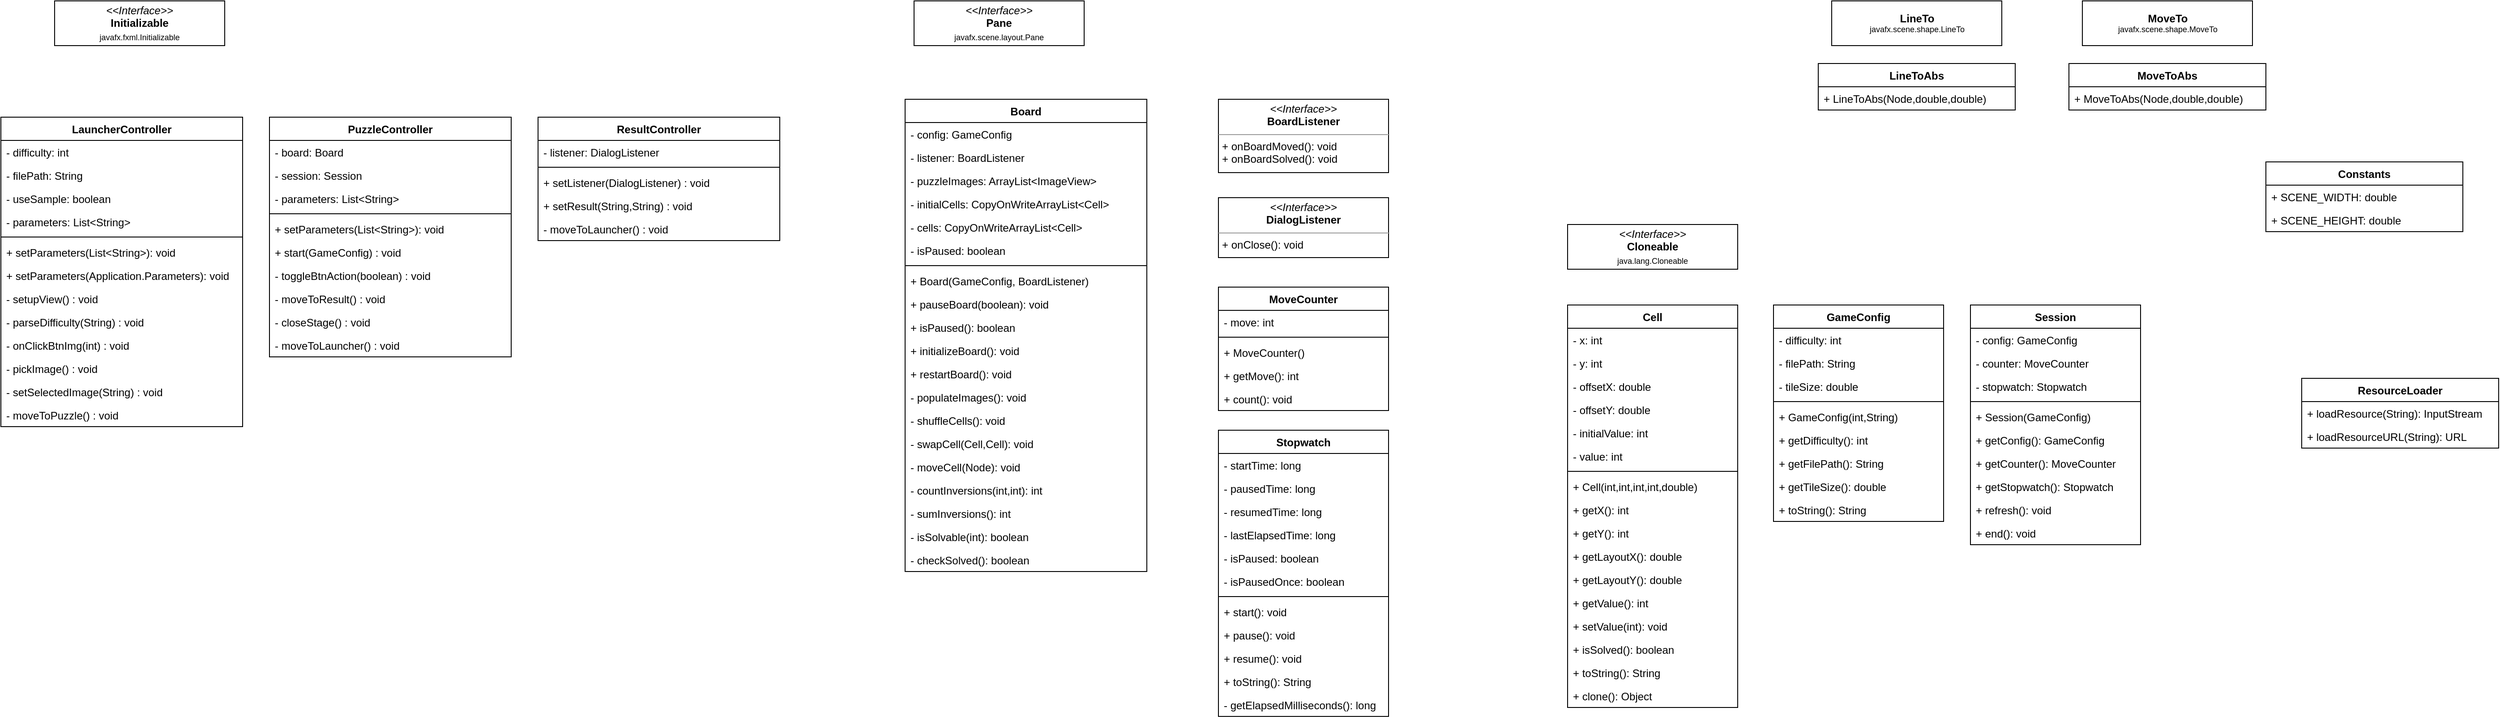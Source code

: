 <mxfile version="15.8.7" type="device" pages="2"><diagram id="Guin8uP8btXKzPC99P_l" name="elements"><mxGraphModel dx="1837" dy="1428" grid="1" gridSize="10" guides="1" tooltips="1" connect="1" arrows="1" fold="1" page="1" pageScale="1" pageWidth="827" pageHeight="1169" math="0" shadow="0"><root><mxCell id="mUn14yfVwiJvocPi-3Ky-0"/><mxCell id="mUn14yfVwiJvocPi-3Ky-1" parent="mUn14yfVwiJvocPi-3Ky-0"/><mxCell id="YB2ysgGssQ1FkF2Ij3Xh-0" value="LauncherController" style="swimlane;fontStyle=1;align=center;verticalAlign=top;childLayout=stackLayout;horizontal=1;startSize=26;horizontalStack=0;resizeParent=1;resizeParentMax=0;resizeLast=0;collapsible=1;marginBottom=0;" vertex="1" parent="mUn14yfVwiJvocPi-3Ky-1"><mxGeometry x="140" y="170" width="270" height="346" as="geometry"/></mxCell><mxCell id="YB2ysgGssQ1FkF2Ij3Xh-1" value="- difficulty: int" style="text;strokeColor=none;fillColor=none;align=left;verticalAlign=top;spacingLeft=4;spacingRight=4;overflow=hidden;rotatable=0;points=[[0,0.5],[1,0.5]];portConstraint=eastwest;" vertex="1" parent="YB2ysgGssQ1FkF2Ij3Xh-0"><mxGeometry y="26" width="270" height="26" as="geometry"/></mxCell><mxCell id="YB2ysgGssQ1FkF2Ij3Xh-11" value="- filePath: String" style="text;strokeColor=none;fillColor=none;align=left;verticalAlign=top;spacingLeft=4;spacingRight=4;overflow=hidden;rotatable=0;points=[[0,0.5],[1,0.5]];portConstraint=eastwest;" vertex="1" parent="YB2ysgGssQ1FkF2Ij3Xh-0"><mxGeometry y="52" width="270" height="26" as="geometry"/></mxCell><mxCell id="YB2ysgGssQ1FkF2Ij3Xh-16" value="- useSample: boolean" style="text;strokeColor=none;fillColor=none;align=left;verticalAlign=top;spacingLeft=4;spacingRight=4;overflow=hidden;rotatable=0;points=[[0,0.5],[1,0.5]];portConstraint=eastwest;" vertex="1" parent="YB2ysgGssQ1FkF2Ij3Xh-0"><mxGeometry y="78" width="270" height="26" as="geometry"/></mxCell><mxCell id="YB2ysgGssQ1FkF2Ij3Xh-17" value="- parameters: List&lt;String&gt;" style="text;strokeColor=none;fillColor=none;align=left;verticalAlign=top;spacingLeft=4;spacingRight=4;overflow=hidden;rotatable=0;points=[[0,0.5],[1,0.5]];portConstraint=eastwest;" vertex="1" parent="YB2ysgGssQ1FkF2Ij3Xh-0"><mxGeometry y="104" width="270" height="26" as="geometry"/></mxCell><mxCell id="YB2ysgGssQ1FkF2Ij3Xh-2" value="" style="line;strokeWidth=1;fillColor=none;align=left;verticalAlign=middle;spacingTop=-1;spacingLeft=3;spacingRight=3;rotatable=0;labelPosition=right;points=[];portConstraint=eastwest;" vertex="1" parent="YB2ysgGssQ1FkF2Ij3Xh-0"><mxGeometry y="130" width="270" height="8" as="geometry"/></mxCell><mxCell id="YB2ysgGssQ1FkF2Ij3Xh-3" value="+ setParameters(List&lt;String&gt;): void" style="text;strokeColor=none;fillColor=none;align=left;verticalAlign=top;spacingLeft=4;spacingRight=4;overflow=hidden;rotatable=0;points=[[0,0.5],[1,0.5]];portConstraint=eastwest;" vertex="1" parent="YB2ysgGssQ1FkF2Ij3Xh-0"><mxGeometry y="138" width="270" height="26" as="geometry"/></mxCell><mxCell id="YB2ysgGssQ1FkF2Ij3Xh-20" value="+ setParameters(Application.Parameters): void" style="text;strokeColor=none;fillColor=none;align=left;verticalAlign=top;spacingLeft=4;spacingRight=4;overflow=hidden;rotatable=0;points=[[0,0.5],[1,0.5]];portConstraint=eastwest;" vertex="1" parent="YB2ysgGssQ1FkF2Ij3Xh-0"><mxGeometry y="164" width="270" height="26" as="geometry"/></mxCell><mxCell id="YB2ysgGssQ1FkF2Ij3Xh-21" value="- setupView() : void" style="text;strokeColor=none;fillColor=none;align=left;verticalAlign=top;spacingLeft=4;spacingRight=4;overflow=hidden;rotatable=0;points=[[0,0.5],[1,0.5]];portConstraint=eastwest;" vertex="1" parent="YB2ysgGssQ1FkF2Ij3Xh-0"><mxGeometry y="190" width="270" height="26" as="geometry"/></mxCell><mxCell id="YB2ysgGssQ1FkF2Ij3Xh-22" value="- parseDifficulty(String) : void" style="text;strokeColor=none;fillColor=none;align=left;verticalAlign=top;spacingLeft=4;spacingRight=4;overflow=hidden;rotatable=0;points=[[0,0.5],[1,0.5]];portConstraint=eastwest;" vertex="1" parent="YB2ysgGssQ1FkF2Ij3Xh-0"><mxGeometry y="216" width="270" height="26" as="geometry"/></mxCell><mxCell id="YB2ysgGssQ1FkF2Ij3Xh-23" value="- onClickBtnImg(int) : void" style="text;strokeColor=none;fillColor=none;align=left;verticalAlign=top;spacingLeft=4;spacingRight=4;overflow=hidden;rotatable=0;points=[[0,0.5],[1,0.5]];portConstraint=eastwest;" vertex="1" parent="YB2ysgGssQ1FkF2Ij3Xh-0"><mxGeometry y="242" width="270" height="26" as="geometry"/></mxCell><mxCell id="YB2ysgGssQ1FkF2Ij3Xh-24" value="- pickImage() : void" style="text;strokeColor=none;fillColor=none;align=left;verticalAlign=top;spacingLeft=4;spacingRight=4;overflow=hidden;rotatable=0;points=[[0,0.5],[1,0.5]];portConstraint=eastwest;" vertex="1" parent="YB2ysgGssQ1FkF2Ij3Xh-0"><mxGeometry y="268" width="270" height="26" as="geometry"/></mxCell><mxCell id="YB2ysgGssQ1FkF2Ij3Xh-25" value="- setSelectedImage(String) : void" style="text;strokeColor=none;fillColor=none;align=left;verticalAlign=top;spacingLeft=4;spacingRight=4;overflow=hidden;rotatable=0;points=[[0,0.5],[1,0.5]];portConstraint=eastwest;" vertex="1" parent="YB2ysgGssQ1FkF2Ij3Xh-0"><mxGeometry y="294" width="270" height="26" as="geometry"/></mxCell><mxCell id="YB2ysgGssQ1FkF2Ij3Xh-26" value="- moveToPuzzle() : void" style="text;strokeColor=none;fillColor=none;align=left;verticalAlign=top;spacingLeft=4;spacingRight=4;overflow=hidden;rotatable=0;points=[[0,0.5],[1,0.5]];portConstraint=eastwest;" vertex="1" parent="YB2ysgGssQ1FkF2Ij3Xh-0"><mxGeometry y="320" width="270" height="26" as="geometry"/></mxCell><mxCell id="YB2ysgGssQ1FkF2Ij3Xh-10" value="&lt;p style=&quot;margin: 0px ; margin-top: 4px ; text-align: center&quot;&gt;&lt;i&gt;&amp;lt;&amp;lt;Interface&amp;gt;&amp;gt;&lt;/i&gt;&lt;br&gt;&lt;b&gt;Initializable&lt;br&gt;&lt;/b&gt;&lt;span style=&quot;font-size: 9px&quot;&gt;javafx.fxml.Initializable&lt;/span&gt;&lt;/p&gt;" style="verticalAlign=top;align=left;overflow=fill;fontSize=12;fontFamily=Helvetica;html=1;strokeColor=default;" vertex="1" parent="mUn14yfVwiJvocPi-3Ky-1"><mxGeometry x="200" y="40" width="190" height="50" as="geometry"/></mxCell><mxCell id="YB2ysgGssQ1FkF2Ij3Xh-27" value="PuzzleController" style="swimlane;fontStyle=1;align=center;verticalAlign=top;childLayout=stackLayout;horizontal=1;startSize=26;horizontalStack=0;resizeParent=1;resizeParentMax=0;resizeLast=0;collapsible=1;marginBottom=0;" vertex="1" parent="mUn14yfVwiJvocPi-3Ky-1"><mxGeometry x="440" y="170" width="270" height="268" as="geometry"/></mxCell><mxCell id="YB2ysgGssQ1FkF2Ij3Xh-28" value="- board: Board" style="text;strokeColor=none;fillColor=none;align=left;verticalAlign=top;spacingLeft=4;spacingRight=4;overflow=hidden;rotatable=0;points=[[0,0.5],[1,0.5]];portConstraint=eastwest;" vertex="1" parent="YB2ysgGssQ1FkF2Ij3Xh-27"><mxGeometry y="26" width="270" height="26" as="geometry"/></mxCell><mxCell id="YB2ysgGssQ1FkF2Ij3Xh-29" value="- session: Session" style="text;strokeColor=none;fillColor=none;align=left;verticalAlign=top;spacingLeft=4;spacingRight=4;overflow=hidden;rotatable=0;points=[[0,0.5],[1,0.5]];portConstraint=eastwest;" vertex="1" parent="YB2ysgGssQ1FkF2Ij3Xh-27"><mxGeometry y="52" width="270" height="26" as="geometry"/></mxCell><mxCell id="YB2ysgGssQ1FkF2Ij3Xh-31" value="- parameters: List&lt;String&gt;" style="text;strokeColor=none;fillColor=none;align=left;verticalAlign=top;spacingLeft=4;spacingRight=4;overflow=hidden;rotatable=0;points=[[0,0.5],[1,0.5]];portConstraint=eastwest;" vertex="1" parent="YB2ysgGssQ1FkF2Ij3Xh-27"><mxGeometry y="78" width="270" height="26" as="geometry"/></mxCell><mxCell id="YB2ysgGssQ1FkF2Ij3Xh-32" value="" style="line;strokeWidth=1;fillColor=none;align=left;verticalAlign=middle;spacingTop=-1;spacingLeft=3;spacingRight=3;rotatable=0;labelPosition=right;points=[];portConstraint=eastwest;" vertex="1" parent="YB2ysgGssQ1FkF2Ij3Xh-27"><mxGeometry y="104" width="270" height="8" as="geometry"/></mxCell><mxCell id="YB2ysgGssQ1FkF2Ij3Xh-33" value="+ setParameters(List&lt;String&gt;): void" style="text;strokeColor=none;fillColor=none;align=left;verticalAlign=top;spacingLeft=4;spacingRight=4;overflow=hidden;rotatable=0;points=[[0,0.5],[1,0.5]];portConstraint=eastwest;" vertex="1" parent="YB2ysgGssQ1FkF2Ij3Xh-27"><mxGeometry y="112" width="270" height="26" as="geometry"/></mxCell><mxCell id="YB2ysgGssQ1FkF2Ij3Xh-35" value="+ start(GameConfig) : void" style="text;strokeColor=none;fillColor=none;align=left;verticalAlign=top;spacingLeft=4;spacingRight=4;overflow=hidden;rotatable=0;points=[[0,0.5],[1,0.5]];portConstraint=eastwest;" vertex="1" parent="YB2ysgGssQ1FkF2Ij3Xh-27"><mxGeometry y="138" width="270" height="26" as="geometry"/></mxCell><mxCell id="YB2ysgGssQ1FkF2Ij3Xh-36" value="- toggleBtnAction(boolean) : void" style="text;strokeColor=none;fillColor=none;align=left;verticalAlign=top;spacingLeft=4;spacingRight=4;overflow=hidden;rotatable=0;points=[[0,0.5],[1,0.5]];portConstraint=eastwest;" vertex="1" parent="YB2ysgGssQ1FkF2Ij3Xh-27"><mxGeometry y="164" width="270" height="26" as="geometry"/></mxCell><mxCell id="YB2ysgGssQ1FkF2Ij3Xh-40" value="- moveToResult() : void" style="text;strokeColor=none;fillColor=none;align=left;verticalAlign=top;spacingLeft=4;spacingRight=4;overflow=hidden;rotatable=0;points=[[0,0.5],[1,0.5]];portConstraint=eastwest;" vertex="1" parent="YB2ysgGssQ1FkF2Ij3Xh-27"><mxGeometry y="190" width="270" height="26" as="geometry"/></mxCell><mxCell id="YB2ysgGssQ1FkF2Ij3Xh-41" value="- closeStage() : void" style="text;strokeColor=none;fillColor=none;align=left;verticalAlign=top;spacingLeft=4;spacingRight=4;overflow=hidden;rotatable=0;points=[[0,0.5],[1,0.5]];portConstraint=eastwest;" vertex="1" parent="YB2ysgGssQ1FkF2Ij3Xh-27"><mxGeometry y="216" width="270" height="26" as="geometry"/></mxCell><mxCell id="YB2ysgGssQ1FkF2Ij3Xh-42" value="- moveToLauncher() : void" style="text;strokeColor=none;fillColor=none;align=left;verticalAlign=top;spacingLeft=4;spacingRight=4;overflow=hidden;rotatable=0;points=[[0,0.5],[1,0.5]];portConstraint=eastwest;" vertex="1" parent="YB2ysgGssQ1FkF2Ij3Xh-27"><mxGeometry y="242" width="270" height="26" as="geometry"/></mxCell><mxCell id="YB2ysgGssQ1FkF2Ij3Xh-43" value="ResultController" style="swimlane;fontStyle=1;align=center;verticalAlign=top;childLayout=stackLayout;horizontal=1;startSize=26;horizontalStack=0;resizeParent=1;resizeParentMax=0;resizeLast=0;collapsible=1;marginBottom=0;" vertex="1" parent="mUn14yfVwiJvocPi-3Ky-1"><mxGeometry x="740" y="170" width="270" height="138" as="geometry"/></mxCell><mxCell id="YB2ysgGssQ1FkF2Ij3Xh-44" value="- listener: DialogListener " style="text;strokeColor=none;fillColor=none;align=left;verticalAlign=top;spacingLeft=4;spacingRight=4;overflow=hidden;rotatable=0;points=[[0,0.5],[1,0.5]];portConstraint=eastwest;" vertex="1" parent="YB2ysgGssQ1FkF2Ij3Xh-43"><mxGeometry y="26" width="270" height="26" as="geometry"/></mxCell><mxCell id="YB2ysgGssQ1FkF2Ij3Xh-47" value="" style="line;strokeWidth=1;fillColor=none;align=left;verticalAlign=middle;spacingTop=-1;spacingLeft=3;spacingRight=3;rotatable=0;labelPosition=right;points=[];portConstraint=eastwest;" vertex="1" parent="YB2ysgGssQ1FkF2Ij3Xh-43"><mxGeometry y="52" width="270" height="8" as="geometry"/></mxCell><mxCell id="YB2ysgGssQ1FkF2Ij3Xh-49" value="+ setListener(DialogListener) : void" style="text;strokeColor=none;fillColor=none;align=left;verticalAlign=top;spacingLeft=4;spacingRight=4;overflow=hidden;rotatable=0;points=[[0,0.5],[1,0.5]];portConstraint=eastwest;" vertex="1" parent="YB2ysgGssQ1FkF2Ij3Xh-43"><mxGeometry y="60" width="270" height="26" as="geometry"/></mxCell><mxCell id="YB2ysgGssQ1FkF2Ij3Xh-50" value="+ setResult(String,String) : void" style="text;strokeColor=none;fillColor=none;align=left;verticalAlign=top;spacingLeft=4;spacingRight=4;overflow=hidden;rotatable=0;points=[[0,0.5],[1,0.5]];portConstraint=eastwest;" vertex="1" parent="YB2ysgGssQ1FkF2Ij3Xh-43"><mxGeometry y="86" width="270" height="26" as="geometry"/></mxCell><mxCell id="YB2ysgGssQ1FkF2Ij3Xh-53" value="- moveToLauncher() : void" style="text;strokeColor=none;fillColor=none;align=left;verticalAlign=top;spacingLeft=4;spacingRight=4;overflow=hidden;rotatable=0;points=[[0,0.5],[1,0.5]];portConstraint=eastwest;" vertex="1" parent="YB2ysgGssQ1FkF2Ij3Xh-43"><mxGeometry y="112" width="270" height="26" as="geometry"/></mxCell><mxCell id="YB2ysgGssQ1FkF2Ij3Xh-54" value="&lt;p style=&quot;margin: 0px ; margin-top: 4px ; text-align: center&quot;&gt;&lt;i&gt;&amp;lt;&amp;lt;Interface&amp;gt;&amp;gt;&lt;/i&gt;&lt;br&gt;&lt;b&gt;Pane&lt;br&gt;&lt;/b&gt;&lt;span style=&quot;font-size: 9px&quot;&gt;javafx.scene.layout.Pane&lt;/span&gt;&lt;/p&gt;" style="verticalAlign=top;align=left;overflow=fill;fontSize=12;fontFamily=Helvetica;html=1;strokeColor=default;" vertex="1" parent="mUn14yfVwiJvocPi-3Ky-1"><mxGeometry x="1160" y="40" width="190" height="50" as="geometry"/></mxCell><mxCell id="YB2ysgGssQ1FkF2Ij3Xh-55" value="Board" style="swimlane;fontStyle=1;align=center;verticalAlign=middle;childLayout=stackLayout;horizontal=1;startSize=26;horizontalStack=0;resizeParent=1;resizeParentMax=0;resizeLast=0;collapsible=1;marginBottom=0;strokeColor=default;" vertex="1" parent="mUn14yfVwiJvocPi-3Ky-1"><mxGeometry x="1150" y="150" width="270" height="528" as="geometry"/></mxCell><mxCell id="YB2ysgGssQ1FkF2Ij3Xh-56" value="- config: GameConfig" style="text;strokeColor=none;fillColor=none;align=left;verticalAlign=top;spacingLeft=4;spacingRight=4;overflow=hidden;rotatable=0;points=[[0,0.5],[1,0.5]];portConstraint=eastwest;" vertex="1" parent="YB2ysgGssQ1FkF2Ij3Xh-55"><mxGeometry y="26" width="270" height="26" as="geometry"/></mxCell><mxCell id="YB2ysgGssQ1FkF2Ij3Xh-57" value="- listener: BoardListener" style="text;strokeColor=none;fillColor=none;align=left;verticalAlign=top;spacingLeft=4;spacingRight=4;overflow=hidden;rotatable=0;points=[[0,0.5],[1,0.5]];portConstraint=eastwest;" vertex="1" parent="YB2ysgGssQ1FkF2Ij3Xh-55"><mxGeometry y="52" width="270" height="26" as="geometry"/></mxCell><mxCell id="YB2ysgGssQ1FkF2Ij3Xh-58" value="- puzzleImages: ArrayList&lt;ImageView&gt;" style="text;strokeColor=none;fillColor=none;align=left;verticalAlign=top;spacingLeft=4;spacingRight=4;overflow=hidden;rotatable=0;points=[[0,0.5],[1,0.5]];portConstraint=eastwest;" vertex="1" parent="YB2ysgGssQ1FkF2Ij3Xh-55"><mxGeometry y="78" width="270" height="26" as="geometry"/></mxCell><mxCell id="YB2ysgGssQ1FkF2Ij3Xh-59" value="- initialCells: CopyOnWriteArrayList&lt;Cell&gt;" style="text;strokeColor=none;fillColor=none;align=left;verticalAlign=top;spacingLeft=4;spacingRight=4;overflow=hidden;rotatable=0;points=[[0,0.5],[1,0.5]];portConstraint=eastwest;" vertex="1" parent="YB2ysgGssQ1FkF2Ij3Xh-55"><mxGeometry y="104" width="270" height="26" as="geometry"/></mxCell><mxCell id="YB2ysgGssQ1FkF2Ij3Xh-69" value="- cells: CopyOnWriteArrayList&lt;Cell&gt;" style="text;strokeColor=none;fillColor=none;align=left;verticalAlign=top;spacingLeft=4;spacingRight=4;overflow=hidden;rotatable=0;points=[[0,0.5],[1,0.5]];portConstraint=eastwest;" vertex="1" parent="YB2ysgGssQ1FkF2Ij3Xh-55"><mxGeometry y="130" width="270" height="26" as="geometry"/></mxCell><mxCell id="YB2ysgGssQ1FkF2Ij3Xh-70" value="- isPaused: boolean" style="text;strokeColor=none;fillColor=none;align=left;verticalAlign=top;spacingLeft=4;spacingRight=4;overflow=hidden;rotatable=0;points=[[0,0.5],[1,0.5]];portConstraint=eastwest;" vertex="1" parent="YB2ysgGssQ1FkF2Ij3Xh-55"><mxGeometry y="156" width="270" height="26" as="geometry"/></mxCell><mxCell id="YB2ysgGssQ1FkF2Ij3Xh-60" value="" style="line;strokeWidth=1;fillColor=none;align=left;verticalAlign=middle;spacingTop=-1;spacingLeft=3;spacingRight=3;rotatable=0;labelPosition=right;points=[];portConstraint=eastwest;" vertex="1" parent="YB2ysgGssQ1FkF2Ij3Xh-55"><mxGeometry y="182" width="270" height="8" as="geometry"/></mxCell><mxCell id="YB2ysgGssQ1FkF2Ij3Xh-114" value="+ Board(GameConfig, BoardListener)" style="text;strokeColor=none;fillColor=none;align=left;verticalAlign=top;spacingLeft=4;spacingRight=4;overflow=hidden;rotatable=0;points=[[0,0.5],[1,0.5]];portConstraint=eastwest;" vertex="1" parent="YB2ysgGssQ1FkF2Ij3Xh-55"><mxGeometry y="190" width="270" height="26" as="geometry"/></mxCell><mxCell id="YB2ysgGssQ1FkF2Ij3Xh-61" value="+ pauseBoard(boolean): void" style="text;strokeColor=none;fillColor=none;align=left;verticalAlign=top;spacingLeft=4;spacingRight=4;overflow=hidden;rotatable=0;points=[[0,0.5],[1,0.5]];portConstraint=eastwest;" vertex="1" parent="YB2ysgGssQ1FkF2Ij3Xh-55"><mxGeometry y="216" width="270" height="26" as="geometry"/></mxCell><mxCell id="YB2ysgGssQ1FkF2Ij3Xh-62" value="+ isPaused(): boolean" style="text;strokeColor=none;fillColor=none;align=left;verticalAlign=top;spacingLeft=4;spacingRight=4;overflow=hidden;rotatable=0;points=[[0,0.5],[1,0.5]];portConstraint=eastwest;" vertex="1" parent="YB2ysgGssQ1FkF2Ij3Xh-55"><mxGeometry y="242" width="270" height="26" as="geometry"/></mxCell><mxCell id="YB2ysgGssQ1FkF2Ij3Xh-63" value="+ initializeBoard(): void" style="text;strokeColor=none;fillColor=none;align=left;verticalAlign=top;spacingLeft=4;spacingRight=4;overflow=hidden;rotatable=0;points=[[0,0.5],[1,0.5]];portConstraint=eastwest;" vertex="1" parent="YB2ysgGssQ1FkF2Ij3Xh-55"><mxGeometry y="268" width="270" height="26" as="geometry"/></mxCell><mxCell id="YB2ysgGssQ1FkF2Ij3Xh-64" value="+ restartBoard(): void" style="text;strokeColor=none;fillColor=none;align=left;verticalAlign=top;spacingLeft=4;spacingRight=4;overflow=hidden;rotatable=0;points=[[0,0.5],[1,0.5]];portConstraint=eastwest;" vertex="1" parent="YB2ysgGssQ1FkF2Ij3Xh-55"><mxGeometry y="294" width="270" height="26" as="geometry"/></mxCell><mxCell id="YB2ysgGssQ1FkF2Ij3Xh-181" value="- populateImages(): void" style="text;strokeColor=none;fillColor=none;align=left;verticalAlign=top;spacingLeft=4;spacingRight=4;overflow=hidden;rotatable=0;points=[[0,0.5],[1,0.5]];portConstraint=eastwest;" vertex="1" parent="YB2ysgGssQ1FkF2Ij3Xh-55"><mxGeometry y="320" width="270" height="26" as="geometry"/></mxCell><mxCell id="YB2ysgGssQ1FkF2Ij3Xh-65" value="- shuffleCells(): void" style="text;strokeColor=none;fillColor=none;align=left;verticalAlign=top;spacingLeft=4;spacingRight=4;overflow=hidden;rotatable=0;points=[[0,0.5],[1,0.5]];portConstraint=eastwest;" vertex="1" parent="YB2ysgGssQ1FkF2Ij3Xh-55"><mxGeometry y="346" width="270" height="26" as="geometry"/></mxCell><mxCell id="YB2ysgGssQ1FkF2Ij3Xh-66" value="- swapCell(Cell,Cell): void" style="text;strokeColor=none;fillColor=none;align=left;verticalAlign=top;spacingLeft=4;spacingRight=4;overflow=hidden;rotatable=0;points=[[0,0.5],[1,0.5]];portConstraint=eastwest;" vertex="1" parent="YB2ysgGssQ1FkF2Ij3Xh-55"><mxGeometry y="372" width="270" height="26" as="geometry"/></mxCell><mxCell id="YB2ysgGssQ1FkF2Ij3Xh-67" value="- moveCell(Node): void" style="text;strokeColor=none;fillColor=none;align=left;verticalAlign=top;spacingLeft=4;spacingRight=4;overflow=hidden;rotatable=0;points=[[0,0.5],[1,0.5]];portConstraint=eastwest;" vertex="1" parent="YB2ysgGssQ1FkF2Ij3Xh-55"><mxGeometry y="398" width="270" height="26" as="geometry"/></mxCell><mxCell id="YB2ysgGssQ1FkF2Ij3Xh-68" value="- countInversions(int,int): int" style="text;strokeColor=none;fillColor=none;align=left;verticalAlign=top;spacingLeft=4;spacingRight=4;overflow=hidden;rotatable=0;points=[[0,0.5],[1,0.5]];portConstraint=eastwest;" vertex="1" parent="YB2ysgGssQ1FkF2Ij3Xh-55"><mxGeometry y="424" width="270" height="26" as="geometry"/></mxCell><mxCell id="YB2ysgGssQ1FkF2Ij3Xh-71" value="- sumInversions(): int" style="text;strokeColor=none;fillColor=none;align=left;verticalAlign=top;spacingLeft=4;spacingRight=4;overflow=hidden;rotatable=0;points=[[0,0.5],[1,0.5]];portConstraint=eastwest;" vertex="1" parent="YB2ysgGssQ1FkF2Ij3Xh-55"><mxGeometry y="450" width="270" height="26" as="geometry"/></mxCell><mxCell id="YB2ysgGssQ1FkF2Ij3Xh-72" value="- isSolvable(int): boolean" style="text;strokeColor=none;fillColor=none;align=left;verticalAlign=top;spacingLeft=4;spacingRight=4;overflow=hidden;rotatable=0;points=[[0,0.5],[1,0.5]];portConstraint=eastwest;" vertex="1" parent="YB2ysgGssQ1FkF2Ij3Xh-55"><mxGeometry y="476" width="270" height="26" as="geometry"/></mxCell><mxCell id="YB2ysgGssQ1FkF2Ij3Xh-91" value="- checkSolved(): boolean" style="text;strokeColor=none;fillColor=none;align=left;verticalAlign=top;spacingLeft=4;spacingRight=4;overflow=hidden;rotatable=0;points=[[0,0.5],[1,0.5]];portConstraint=eastwest;" vertex="1" parent="YB2ysgGssQ1FkF2Ij3Xh-55"><mxGeometry y="502" width="270" height="26" as="geometry"/></mxCell><mxCell id="YB2ysgGssQ1FkF2Ij3Xh-93" value="&lt;p style=&quot;margin: 0px ; margin-top: 4px ; text-align: center&quot;&gt;&lt;i&gt;&amp;lt;&amp;lt;Interface&amp;gt;&amp;gt;&lt;/i&gt;&lt;br&gt;&lt;b&gt;BoardListener&lt;/b&gt;&lt;/p&gt;&lt;hr size=&quot;1&quot;&gt;&lt;p style=&quot;margin: 0px ; margin-left: 4px&quot;&gt;&lt;span&gt;+ onBoardMoved(): void&lt;/span&gt;&lt;/p&gt;&lt;p style=&quot;margin: 0px ; margin-left: 4px&quot;&gt;+ onBoardSolved(): void&lt;/p&gt;" style="verticalAlign=top;align=left;overflow=fill;fontSize=12;fontFamily=Helvetica;html=1;strokeColor=default;" vertex="1" parent="mUn14yfVwiJvocPi-3Ky-1"><mxGeometry x="1500" y="150" width="190" height="82" as="geometry"/></mxCell><mxCell id="YB2ysgGssQ1FkF2Ij3Xh-94" value="&lt;p style=&quot;margin: 0px ; margin-top: 4px ; text-align: center&quot;&gt;&lt;i&gt;&amp;lt;&amp;lt;Interface&amp;gt;&amp;gt;&lt;/i&gt;&lt;br&gt;&lt;b&gt;DialogListener&lt;/b&gt;&lt;/p&gt;&lt;hr size=&quot;1&quot;&gt;&lt;p style=&quot;margin: 0px ; margin-left: 4px&quot;&gt;&lt;span&gt;+ onClose(): void&lt;br&gt;&lt;/span&gt;&lt;/p&gt;" style="verticalAlign=top;align=left;overflow=fill;fontSize=12;fontFamily=Helvetica;html=1;strokeColor=default;" vertex="1" parent="mUn14yfVwiJvocPi-3Ky-1"><mxGeometry x="1500" y="260" width="190" height="67" as="geometry"/></mxCell><mxCell id="YB2ysgGssQ1FkF2Ij3Xh-95" value="MoveCounter" style="swimlane;fontStyle=1;align=center;verticalAlign=middle;childLayout=stackLayout;horizontal=1;startSize=26;horizontalStack=0;resizeParent=1;resizeParentMax=0;resizeLast=0;collapsible=1;marginBottom=0;strokeColor=default;" vertex="1" parent="mUn14yfVwiJvocPi-3Ky-1"><mxGeometry x="1500" y="360" width="190" height="138" as="geometry"/></mxCell><mxCell id="YB2ysgGssQ1FkF2Ij3Xh-96" value="- move: int" style="text;strokeColor=none;fillColor=none;align=left;verticalAlign=top;spacingLeft=4;spacingRight=4;overflow=hidden;rotatable=0;points=[[0,0.5],[1,0.5]];portConstraint=eastwest;" vertex="1" parent="YB2ysgGssQ1FkF2Ij3Xh-95"><mxGeometry y="26" width="190" height="26" as="geometry"/></mxCell><mxCell id="YB2ysgGssQ1FkF2Ij3Xh-102" value="" style="line;strokeWidth=1;fillColor=none;align=left;verticalAlign=middle;spacingTop=-1;spacingLeft=3;spacingRight=3;rotatable=0;labelPosition=right;points=[];portConstraint=eastwest;" vertex="1" parent="YB2ysgGssQ1FkF2Ij3Xh-95"><mxGeometry y="52" width="190" height="8" as="geometry"/></mxCell><mxCell id="YB2ysgGssQ1FkF2Ij3Xh-106" value="+ MoveCounter()" style="text;strokeColor=none;fillColor=none;align=left;verticalAlign=top;spacingLeft=4;spacingRight=4;overflow=hidden;rotatable=0;points=[[0,0.5],[1,0.5]];portConstraint=eastwest;" vertex="1" parent="YB2ysgGssQ1FkF2Ij3Xh-95"><mxGeometry y="60" width="190" height="26" as="geometry"/></mxCell><mxCell id="YB2ysgGssQ1FkF2Ij3Xh-107" value="+ getMove(): int" style="text;strokeColor=none;fillColor=none;align=left;verticalAlign=top;spacingLeft=4;spacingRight=4;overflow=hidden;rotatable=0;points=[[0,0.5],[1,0.5]];portConstraint=eastwest;" vertex="1" parent="YB2ysgGssQ1FkF2Ij3Xh-95"><mxGeometry y="86" width="190" height="26" as="geometry"/></mxCell><mxCell id="YB2ysgGssQ1FkF2Ij3Xh-108" value="+ count(): void" style="text;strokeColor=none;fillColor=none;align=left;verticalAlign=top;spacingLeft=4;spacingRight=4;overflow=hidden;rotatable=0;points=[[0,0.5],[1,0.5]];portConstraint=eastwest;" vertex="1" parent="YB2ysgGssQ1FkF2Ij3Xh-95"><mxGeometry y="112" width="190" height="26" as="geometry"/></mxCell><mxCell id="YB2ysgGssQ1FkF2Ij3Xh-115" value="Stopwatch" style="swimlane;fontStyle=1;align=center;verticalAlign=middle;childLayout=stackLayout;horizontal=1;startSize=26;horizontalStack=0;resizeParent=1;resizeParentMax=0;resizeLast=0;collapsible=1;marginBottom=0;strokeColor=default;" vertex="1" parent="mUn14yfVwiJvocPi-3Ky-1"><mxGeometry x="1500" y="520" width="190" height="320" as="geometry"/></mxCell><mxCell id="YB2ysgGssQ1FkF2Ij3Xh-116" value="- startTime: long" style="text;strokeColor=none;fillColor=none;align=left;verticalAlign=top;spacingLeft=4;spacingRight=4;overflow=hidden;rotatable=0;points=[[0,0.5],[1,0.5]];portConstraint=eastwest;" vertex="1" parent="YB2ysgGssQ1FkF2Ij3Xh-115"><mxGeometry y="26" width="190" height="26" as="geometry"/></mxCell><mxCell id="YB2ysgGssQ1FkF2Ij3Xh-121" value="- pausedTime: long" style="text;strokeColor=none;fillColor=none;align=left;verticalAlign=top;spacingLeft=4;spacingRight=4;overflow=hidden;rotatable=0;points=[[0,0.5],[1,0.5]];portConstraint=eastwest;" vertex="1" parent="YB2ysgGssQ1FkF2Ij3Xh-115"><mxGeometry y="52" width="190" height="26" as="geometry"/></mxCell><mxCell id="YB2ysgGssQ1FkF2Ij3Xh-122" value="- resumedTime: long" style="text;strokeColor=none;fillColor=none;align=left;verticalAlign=top;spacingLeft=4;spacingRight=4;overflow=hidden;rotatable=0;points=[[0,0.5],[1,0.5]];portConstraint=eastwest;" vertex="1" parent="YB2ysgGssQ1FkF2Ij3Xh-115"><mxGeometry y="78" width="190" height="26" as="geometry"/></mxCell><mxCell id="YB2ysgGssQ1FkF2Ij3Xh-123" value="- lastElapsedTime: long" style="text;strokeColor=none;fillColor=none;align=left;verticalAlign=top;spacingLeft=4;spacingRight=4;overflow=hidden;rotatable=0;points=[[0,0.5],[1,0.5]];portConstraint=eastwest;" vertex="1" parent="YB2ysgGssQ1FkF2Ij3Xh-115"><mxGeometry y="104" width="190" height="26" as="geometry"/></mxCell><mxCell id="YB2ysgGssQ1FkF2Ij3Xh-124" value="- isPaused: boolean" style="text;strokeColor=none;fillColor=none;align=left;verticalAlign=top;spacingLeft=4;spacingRight=4;overflow=hidden;rotatable=0;points=[[0,0.5],[1,0.5]];portConstraint=eastwest;" vertex="1" parent="YB2ysgGssQ1FkF2Ij3Xh-115"><mxGeometry y="130" width="190" height="26" as="geometry"/></mxCell><mxCell id="YB2ysgGssQ1FkF2Ij3Xh-125" value="- isPausedOnce: boolean" style="text;strokeColor=none;fillColor=none;align=left;verticalAlign=top;spacingLeft=4;spacingRight=4;overflow=hidden;rotatable=0;points=[[0,0.5],[1,0.5]];portConstraint=eastwest;" vertex="1" parent="YB2ysgGssQ1FkF2Ij3Xh-115"><mxGeometry y="156" width="190" height="26" as="geometry"/></mxCell><mxCell id="YB2ysgGssQ1FkF2Ij3Xh-117" value="" style="line;strokeWidth=1;fillColor=none;align=left;verticalAlign=middle;spacingTop=-1;spacingLeft=3;spacingRight=3;rotatable=0;labelPosition=right;points=[];portConstraint=eastwest;" vertex="1" parent="YB2ysgGssQ1FkF2Ij3Xh-115"><mxGeometry y="182" width="190" height="8" as="geometry"/></mxCell><mxCell id="YB2ysgGssQ1FkF2Ij3Xh-118" value="+ start(): void" style="text;strokeColor=none;fillColor=none;align=left;verticalAlign=top;spacingLeft=4;spacingRight=4;overflow=hidden;rotatable=0;points=[[0,0.5],[1,0.5]];portConstraint=eastwest;" vertex="1" parent="YB2ysgGssQ1FkF2Ij3Xh-115"><mxGeometry y="190" width="190" height="26" as="geometry"/></mxCell><mxCell id="YB2ysgGssQ1FkF2Ij3Xh-119" value="+ pause(): void" style="text;strokeColor=none;fillColor=none;align=left;verticalAlign=top;spacingLeft=4;spacingRight=4;overflow=hidden;rotatable=0;points=[[0,0.5],[1,0.5]];portConstraint=eastwest;" vertex="1" parent="YB2ysgGssQ1FkF2Ij3Xh-115"><mxGeometry y="216" width="190" height="26" as="geometry"/></mxCell><mxCell id="YB2ysgGssQ1FkF2Ij3Xh-126" value="+ resume(): void" style="text;strokeColor=none;fillColor=none;align=left;verticalAlign=top;spacingLeft=4;spacingRight=4;overflow=hidden;rotatable=0;points=[[0,0.5],[1,0.5]];portConstraint=eastwest;" vertex="1" parent="YB2ysgGssQ1FkF2Ij3Xh-115"><mxGeometry y="242" width="190" height="26" as="geometry"/></mxCell><mxCell id="YB2ysgGssQ1FkF2Ij3Xh-127" value="+ toString(): String" style="text;strokeColor=none;fillColor=none;align=left;verticalAlign=top;spacingLeft=4;spacingRight=4;overflow=hidden;rotatable=0;points=[[0,0.5],[1,0.5]];portConstraint=eastwest;" vertex="1" parent="YB2ysgGssQ1FkF2Ij3Xh-115"><mxGeometry y="268" width="190" height="26" as="geometry"/></mxCell><mxCell id="YB2ysgGssQ1FkF2Ij3Xh-128" value="- getElapsedMilliseconds(): long" style="text;strokeColor=none;fillColor=none;align=left;verticalAlign=top;spacingLeft=4;spacingRight=4;overflow=hidden;rotatable=0;points=[[0,0.5],[1,0.5]];portConstraint=eastwest;" vertex="1" parent="YB2ysgGssQ1FkF2Ij3Xh-115"><mxGeometry y="294" width="190" height="26" as="geometry"/></mxCell><mxCell id="YB2ysgGssQ1FkF2Ij3Xh-129" value="&lt;p style=&quot;margin: 0px ; margin-top: 4px ; text-align: center&quot;&gt;&lt;i&gt;&amp;lt;&amp;lt;Interface&amp;gt;&amp;gt;&lt;/i&gt;&lt;br&gt;&lt;b&gt;Cloneable&lt;br&gt;&lt;/b&gt;&lt;span style=&quot;font-size: 9px&quot;&gt;java.lang.Cloneable&lt;/span&gt;&lt;/p&gt;" style="verticalAlign=top;align=left;overflow=fill;fontSize=12;fontFamily=Helvetica;html=1;strokeColor=default;" vertex="1" parent="mUn14yfVwiJvocPi-3Ky-1"><mxGeometry x="1890" y="290" width="190" height="50" as="geometry"/></mxCell><mxCell id="YB2ysgGssQ1FkF2Ij3Xh-150" value="Cell" style="swimlane;fontStyle=1;align=center;verticalAlign=middle;childLayout=stackLayout;horizontal=1;startSize=26;horizontalStack=0;resizeParent=1;resizeParentMax=0;resizeLast=0;collapsible=1;marginBottom=0;strokeColor=default;" vertex="1" parent="mUn14yfVwiJvocPi-3Ky-1"><mxGeometry x="1890" y="380" width="190" height="450" as="geometry"/></mxCell><mxCell id="YB2ysgGssQ1FkF2Ij3Xh-151" value="- x: int" style="text;strokeColor=none;fillColor=none;align=left;verticalAlign=top;spacingLeft=4;spacingRight=4;overflow=hidden;rotatable=0;points=[[0,0.5],[1,0.5]];portConstraint=eastwest;" vertex="1" parent="YB2ysgGssQ1FkF2Ij3Xh-150"><mxGeometry y="26" width="190" height="26" as="geometry"/></mxCell><mxCell id="YB2ysgGssQ1FkF2Ij3Xh-152" value="- y: int" style="text;strokeColor=none;fillColor=none;align=left;verticalAlign=top;spacingLeft=4;spacingRight=4;overflow=hidden;rotatable=0;points=[[0,0.5],[1,0.5]];portConstraint=eastwest;" vertex="1" parent="YB2ysgGssQ1FkF2Ij3Xh-150"><mxGeometry y="52" width="190" height="26" as="geometry"/></mxCell><mxCell id="YB2ysgGssQ1FkF2Ij3Xh-153" value="- offsetX: double" style="text;strokeColor=none;fillColor=none;align=left;verticalAlign=top;spacingLeft=4;spacingRight=4;overflow=hidden;rotatable=0;points=[[0,0.5],[1,0.5]];portConstraint=eastwest;" vertex="1" parent="YB2ysgGssQ1FkF2Ij3Xh-150"><mxGeometry y="78" width="190" height="26" as="geometry"/></mxCell><mxCell id="YB2ysgGssQ1FkF2Ij3Xh-154" value="- offsetY: double" style="text;strokeColor=none;fillColor=none;align=left;verticalAlign=top;spacingLeft=4;spacingRight=4;overflow=hidden;rotatable=0;points=[[0,0.5],[1,0.5]];portConstraint=eastwest;" vertex="1" parent="YB2ysgGssQ1FkF2Ij3Xh-150"><mxGeometry y="104" width="190" height="26" as="geometry"/></mxCell><mxCell id="YB2ysgGssQ1FkF2Ij3Xh-155" value="- initialValue: int" style="text;strokeColor=none;fillColor=none;align=left;verticalAlign=top;spacingLeft=4;spacingRight=4;overflow=hidden;rotatable=0;points=[[0,0.5],[1,0.5]];portConstraint=eastwest;" vertex="1" parent="YB2ysgGssQ1FkF2Ij3Xh-150"><mxGeometry y="130" width="190" height="26" as="geometry"/></mxCell><mxCell id="YB2ysgGssQ1FkF2Ij3Xh-156" value="- value: int" style="text;strokeColor=none;fillColor=none;align=left;verticalAlign=top;spacingLeft=4;spacingRight=4;overflow=hidden;rotatable=0;points=[[0,0.5],[1,0.5]];portConstraint=eastwest;" vertex="1" parent="YB2ysgGssQ1FkF2Ij3Xh-150"><mxGeometry y="156" width="190" height="26" as="geometry"/></mxCell><mxCell id="YB2ysgGssQ1FkF2Ij3Xh-157" value="" style="line;strokeWidth=1;fillColor=none;align=left;verticalAlign=middle;spacingTop=-1;spacingLeft=3;spacingRight=3;rotatable=0;labelPosition=right;points=[];portConstraint=eastwest;" vertex="1" parent="YB2ysgGssQ1FkF2Ij3Xh-150"><mxGeometry y="182" width="190" height="8" as="geometry"/></mxCell><mxCell id="YB2ysgGssQ1FkF2Ij3Xh-158" value="+ Cell(int,int,int,int,double)" style="text;strokeColor=none;fillColor=none;align=left;verticalAlign=top;spacingLeft=4;spacingRight=4;overflow=hidden;rotatable=0;points=[[0,0.5],[1,0.5]];portConstraint=eastwest;" vertex="1" parent="YB2ysgGssQ1FkF2Ij3Xh-150"><mxGeometry y="190" width="190" height="26" as="geometry"/></mxCell><mxCell id="YB2ysgGssQ1FkF2Ij3Xh-159" value="+ getX(): int" style="text;strokeColor=none;fillColor=none;align=left;verticalAlign=top;spacingLeft=4;spacingRight=4;overflow=hidden;rotatable=0;points=[[0,0.5],[1,0.5]];portConstraint=eastwest;" vertex="1" parent="YB2ysgGssQ1FkF2Ij3Xh-150"><mxGeometry y="216" width="190" height="26" as="geometry"/></mxCell><mxCell id="YB2ysgGssQ1FkF2Ij3Xh-164" value="+ getY(): int" style="text;strokeColor=none;fillColor=none;align=left;verticalAlign=top;spacingLeft=4;spacingRight=4;overflow=hidden;rotatable=0;points=[[0,0.5],[1,0.5]];portConstraint=eastwest;" vertex="1" parent="YB2ysgGssQ1FkF2Ij3Xh-150"><mxGeometry y="242" width="190" height="26" as="geometry"/></mxCell><mxCell id="YB2ysgGssQ1FkF2Ij3Xh-163" value="+ getLayoutX(): double" style="text;strokeColor=none;fillColor=none;align=left;verticalAlign=top;spacingLeft=4;spacingRight=4;overflow=hidden;rotatable=0;points=[[0,0.5],[1,0.5]];portConstraint=eastwest;" vertex="1" parent="YB2ysgGssQ1FkF2Ij3Xh-150"><mxGeometry y="268" width="190" height="26" as="geometry"/></mxCell><mxCell id="YB2ysgGssQ1FkF2Ij3Xh-165" value="+ getLayoutY(): double" style="text;strokeColor=none;fillColor=none;align=left;verticalAlign=top;spacingLeft=4;spacingRight=4;overflow=hidden;rotatable=0;points=[[0,0.5],[1,0.5]];portConstraint=eastwest;" vertex="1" parent="YB2ysgGssQ1FkF2Ij3Xh-150"><mxGeometry y="294" width="190" height="26" as="geometry"/></mxCell><mxCell id="YB2ysgGssQ1FkF2Ij3Xh-160" value="+ getValue(): int" style="text;strokeColor=none;fillColor=none;align=left;verticalAlign=top;spacingLeft=4;spacingRight=4;overflow=hidden;rotatable=0;points=[[0,0.5],[1,0.5]];portConstraint=eastwest;" vertex="1" parent="YB2ysgGssQ1FkF2Ij3Xh-150"><mxGeometry y="320" width="190" height="26" as="geometry"/></mxCell><mxCell id="YB2ysgGssQ1FkF2Ij3Xh-161" value="+ setValue(int): void" style="text;strokeColor=none;fillColor=none;align=left;verticalAlign=top;spacingLeft=4;spacingRight=4;overflow=hidden;rotatable=0;points=[[0,0.5],[1,0.5]];portConstraint=eastwest;" vertex="1" parent="YB2ysgGssQ1FkF2Ij3Xh-150"><mxGeometry y="346" width="190" height="26" as="geometry"/></mxCell><mxCell id="YB2ysgGssQ1FkF2Ij3Xh-162" value="+ isSolved(): boolean" style="text;strokeColor=none;fillColor=none;align=left;verticalAlign=top;spacingLeft=4;spacingRight=4;overflow=hidden;rotatable=0;points=[[0,0.5],[1,0.5]];portConstraint=eastwest;" vertex="1" parent="YB2ysgGssQ1FkF2Ij3Xh-150"><mxGeometry y="372" width="190" height="26" as="geometry"/></mxCell><mxCell id="YB2ysgGssQ1FkF2Ij3Xh-166" value="+ toString(): String" style="text;strokeColor=none;fillColor=none;align=left;verticalAlign=top;spacingLeft=4;spacingRight=4;overflow=hidden;rotatable=0;points=[[0,0.5],[1,0.5]];portConstraint=eastwest;" vertex="1" parent="YB2ysgGssQ1FkF2Ij3Xh-150"><mxGeometry y="398" width="190" height="26" as="geometry"/></mxCell><mxCell id="YB2ysgGssQ1FkF2Ij3Xh-167" value="+ clone(): Object" style="text;strokeColor=none;fillColor=none;align=left;verticalAlign=top;spacingLeft=4;spacingRight=4;overflow=hidden;rotatable=0;points=[[0,0.5],[1,0.5]];portConstraint=eastwest;" vertex="1" parent="YB2ysgGssQ1FkF2Ij3Xh-150"><mxGeometry y="424" width="190" height="26" as="geometry"/></mxCell><mxCell id="YB2ysgGssQ1FkF2Ij3Xh-168" value="GameConfig" style="swimlane;fontStyle=1;align=center;verticalAlign=middle;childLayout=stackLayout;horizontal=1;startSize=26;horizontalStack=0;resizeParent=1;resizeParentMax=0;resizeLast=0;collapsible=1;marginBottom=0;strokeColor=default;" vertex="1" parent="mUn14yfVwiJvocPi-3Ky-1"><mxGeometry x="2120" y="380" width="190" height="242" as="geometry"/></mxCell><mxCell id="YB2ysgGssQ1FkF2Ij3Xh-169" value="- difficulty: int" style="text;strokeColor=none;fillColor=none;align=left;verticalAlign=top;spacingLeft=4;spacingRight=4;overflow=hidden;rotatable=0;points=[[0,0.5],[1,0.5]];portConstraint=eastwest;" vertex="1" parent="YB2ysgGssQ1FkF2Ij3Xh-168"><mxGeometry y="26" width="190" height="26" as="geometry"/></mxCell><mxCell id="YB2ysgGssQ1FkF2Ij3Xh-170" value="- filePath: String" style="text;strokeColor=none;fillColor=none;align=left;verticalAlign=top;spacingLeft=4;spacingRight=4;overflow=hidden;rotatable=0;points=[[0,0.5],[1,0.5]];portConstraint=eastwest;" vertex="1" parent="YB2ysgGssQ1FkF2Ij3Xh-168"><mxGeometry y="52" width="190" height="26" as="geometry"/></mxCell><mxCell id="YB2ysgGssQ1FkF2Ij3Xh-171" value="- tileSize: double" style="text;strokeColor=none;fillColor=none;align=left;verticalAlign=top;spacingLeft=4;spacingRight=4;overflow=hidden;rotatable=0;points=[[0,0.5],[1,0.5]];portConstraint=eastwest;" vertex="1" parent="YB2ysgGssQ1FkF2Ij3Xh-168"><mxGeometry y="78" width="190" height="26" as="geometry"/></mxCell><mxCell id="YB2ysgGssQ1FkF2Ij3Xh-175" value="" style="line;strokeWidth=1;fillColor=none;align=left;verticalAlign=middle;spacingTop=-1;spacingLeft=3;spacingRight=3;rotatable=0;labelPosition=right;points=[];portConstraint=eastwest;" vertex="1" parent="YB2ysgGssQ1FkF2Ij3Xh-168"><mxGeometry y="104" width="190" height="8" as="geometry"/></mxCell><mxCell id="YB2ysgGssQ1FkF2Ij3Xh-176" value="+ GameConfig(int,String)" style="text;strokeColor=none;fillColor=none;align=left;verticalAlign=top;spacingLeft=4;spacingRight=4;overflow=hidden;rotatable=0;points=[[0,0.5],[1,0.5]];portConstraint=eastwest;" vertex="1" parent="YB2ysgGssQ1FkF2Ij3Xh-168"><mxGeometry y="112" width="190" height="26" as="geometry"/></mxCell><mxCell id="YB2ysgGssQ1FkF2Ij3Xh-177" value="+ getDifficulty(): int" style="text;strokeColor=none;fillColor=none;align=left;verticalAlign=top;spacingLeft=4;spacingRight=4;overflow=hidden;rotatable=0;points=[[0,0.5],[1,0.5]];portConstraint=eastwest;" vertex="1" parent="YB2ysgGssQ1FkF2Ij3Xh-168"><mxGeometry y="138" width="190" height="26" as="geometry"/></mxCell><mxCell id="YB2ysgGssQ1FkF2Ij3Xh-178" value="+ getFilePath(): String" style="text;strokeColor=none;fillColor=none;align=left;verticalAlign=top;spacingLeft=4;spacingRight=4;overflow=hidden;rotatable=0;points=[[0,0.5],[1,0.5]];portConstraint=eastwest;" vertex="1" parent="YB2ysgGssQ1FkF2Ij3Xh-168"><mxGeometry y="164" width="190" height="26" as="geometry"/></mxCell><mxCell id="YB2ysgGssQ1FkF2Ij3Xh-179" value="+ getTileSize(): double" style="text;strokeColor=none;fillColor=none;align=left;verticalAlign=top;spacingLeft=4;spacingRight=4;overflow=hidden;rotatable=0;points=[[0,0.5],[1,0.5]];portConstraint=eastwest;" vertex="1" parent="YB2ysgGssQ1FkF2Ij3Xh-168"><mxGeometry y="190" width="190" height="26" as="geometry"/></mxCell><mxCell id="YB2ysgGssQ1FkF2Ij3Xh-180" value="+ toString(): String" style="text;strokeColor=none;fillColor=none;align=left;verticalAlign=top;spacingLeft=4;spacingRight=4;overflow=hidden;rotatable=0;points=[[0,0.5],[1,0.5]];portConstraint=eastwest;" vertex="1" parent="YB2ysgGssQ1FkF2Ij3Xh-168"><mxGeometry y="216" width="190" height="26" as="geometry"/></mxCell><mxCell id="YB2ysgGssQ1FkF2Ij3Xh-182" value="Session" style="swimlane;fontStyle=1;align=center;verticalAlign=middle;childLayout=stackLayout;horizontal=1;startSize=26;horizontalStack=0;resizeParent=1;resizeParentMax=0;resizeLast=0;collapsible=1;marginBottom=0;strokeColor=default;" vertex="1" parent="mUn14yfVwiJvocPi-3Ky-1"><mxGeometry x="2340" y="380" width="190" height="268" as="geometry"/></mxCell><mxCell id="YB2ysgGssQ1FkF2Ij3Xh-183" value="- config: GameConfig" style="text;strokeColor=none;fillColor=none;align=left;verticalAlign=top;spacingLeft=4;spacingRight=4;overflow=hidden;rotatable=0;points=[[0,0.5],[1,0.5]];portConstraint=eastwest;" vertex="1" parent="YB2ysgGssQ1FkF2Ij3Xh-182"><mxGeometry y="26" width="190" height="26" as="geometry"/></mxCell><mxCell id="YB2ysgGssQ1FkF2Ij3Xh-184" value="- counter: MoveCounter" style="text;strokeColor=none;fillColor=none;align=left;verticalAlign=top;spacingLeft=4;spacingRight=4;overflow=hidden;rotatable=0;points=[[0,0.5],[1,0.5]];portConstraint=eastwest;" vertex="1" parent="YB2ysgGssQ1FkF2Ij3Xh-182"><mxGeometry y="52" width="190" height="26" as="geometry"/></mxCell><mxCell id="YB2ysgGssQ1FkF2Ij3Xh-185" value="- stopwatch: Stopwatch" style="text;strokeColor=none;fillColor=none;align=left;verticalAlign=top;spacingLeft=4;spacingRight=4;overflow=hidden;rotatable=0;points=[[0,0.5],[1,0.5]];portConstraint=eastwest;" vertex="1" parent="YB2ysgGssQ1FkF2Ij3Xh-182"><mxGeometry y="78" width="190" height="26" as="geometry"/></mxCell><mxCell id="YB2ysgGssQ1FkF2Ij3Xh-186" value="" style="line;strokeWidth=1;fillColor=none;align=left;verticalAlign=middle;spacingTop=-1;spacingLeft=3;spacingRight=3;rotatable=0;labelPosition=right;points=[];portConstraint=eastwest;" vertex="1" parent="YB2ysgGssQ1FkF2Ij3Xh-182"><mxGeometry y="104" width="190" height="8" as="geometry"/></mxCell><mxCell id="YB2ysgGssQ1FkF2Ij3Xh-187" value="+ Session(GameConfig)" style="text;strokeColor=none;fillColor=none;align=left;verticalAlign=top;spacingLeft=4;spacingRight=4;overflow=hidden;rotatable=0;points=[[0,0.5],[1,0.5]];portConstraint=eastwest;" vertex="1" parent="YB2ysgGssQ1FkF2Ij3Xh-182"><mxGeometry y="112" width="190" height="26" as="geometry"/></mxCell><mxCell id="YB2ysgGssQ1FkF2Ij3Xh-188" value="+ getConfig(): GameConfig" style="text;strokeColor=none;fillColor=none;align=left;verticalAlign=top;spacingLeft=4;spacingRight=4;overflow=hidden;rotatable=0;points=[[0,0.5],[1,0.5]];portConstraint=eastwest;" vertex="1" parent="YB2ysgGssQ1FkF2Ij3Xh-182"><mxGeometry y="138" width="190" height="26" as="geometry"/></mxCell><mxCell id="YB2ysgGssQ1FkF2Ij3Xh-189" value="+ getCounter(): MoveCounter" style="text;strokeColor=none;fillColor=none;align=left;verticalAlign=top;spacingLeft=4;spacingRight=4;overflow=hidden;rotatable=0;points=[[0,0.5],[1,0.5]];portConstraint=eastwest;" vertex="1" parent="YB2ysgGssQ1FkF2Ij3Xh-182"><mxGeometry y="164" width="190" height="26" as="geometry"/></mxCell><mxCell id="YB2ysgGssQ1FkF2Ij3Xh-190" value="+ getStopwatch(): Stopwatch" style="text;strokeColor=none;fillColor=none;align=left;verticalAlign=top;spacingLeft=4;spacingRight=4;overflow=hidden;rotatable=0;points=[[0,0.5],[1,0.5]];portConstraint=eastwest;" vertex="1" parent="YB2ysgGssQ1FkF2Ij3Xh-182"><mxGeometry y="190" width="190" height="26" as="geometry"/></mxCell><mxCell id="YB2ysgGssQ1FkF2Ij3Xh-191" value="+ refresh(): void" style="text;strokeColor=none;fillColor=none;align=left;verticalAlign=top;spacingLeft=4;spacingRight=4;overflow=hidden;rotatable=0;points=[[0,0.5],[1,0.5]];portConstraint=eastwest;" vertex="1" parent="YB2ysgGssQ1FkF2Ij3Xh-182"><mxGeometry y="216" width="190" height="26" as="geometry"/></mxCell><mxCell id="YB2ysgGssQ1FkF2Ij3Xh-192" value="+ end(): void" style="text;strokeColor=none;fillColor=none;align=left;verticalAlign=top;spacingLeft=4;spacingRight=4;overflow=hidden;rotatable=0;points=[[0,0.5],[1,0.5]];portConstraint=eastwest;" vertex="1" parent="YB2ysgGssQ1FkF2Ij3Xh-182"><mxGeometry y="242" width="190" height="26" as="geometry"/></mxCell><mxCell id="YB2ysgGssQ1FkF2Ij3Xh-193" value="&lt;b style=&quot;font-size: 12px&quot;&gt;LineTo&lt;br&gt;&lt;/b&gt;javafx.scene.shape.LineTo" style="html=1;fontSize=9;strokeColor=default;" vertex="1" parent="mUn14yfVwiJvocPi-3Ky-1"><mxGeometry x="2185" y="40" width="190" height="50" as="geometry"/></mxCell><mxCell id="YB2ysgGssQ1FkF2Ij3Xh-194" value="&lt;b style=&quot;font-size: 12px&quot;&gt;MoveTo&lt;br&gt;&lt;/b&gt;javafx.scene.shape.MoveTo" style="html=1;fontSize=9;strokeColor=default;" vertex="1" parent="mUn14yfVwiJvocPi-3Ky-1"><mxGeometry x="2465" y="40" width="190" height="50" as="geometry"/></mxCell><mxCell id="YB2ysgGssQ1FkF2Ij3Xh-195" value="LineToAbs" style="swimlane;fontStyle=1;align=center;verticalAlign=middle;childLayout=stackLayout;horizontal=1;startSize=26;horizontalStack=0;resizeParent=1;resizeParentMax=0;resizeLast=0;collapsible=1;marginBottom=0;strokeColor=default;" vertex="1" parent="mUn14yfVwiJvocPi-3Ky-1"><mxGeometry x="2170" y="110" width="220" height="52" as="geometry"/></mxCell><mxCell id="YB2ysgGssQ1FkF2Ij3Xh-200" value="+ LineToAbs(Node,double,double)" style="text;strokeColor=none;fillColor=none;align=left;verticalAlign=top;spacingLeft=4;spacingRight=4;overflow=hidden;rotatable=0;points=[[0,0.5],[1,0.5]];portConstraint=eastwest;" vertex="1" parent="YB2ysgGssQ1FkF2Ij3Xh-195"><mxGeometry y="26" width="220" height="26" as="geometry"/></mxCell><mxCell id="YB2ysgGssQ1FkF2Ij3Xh-206" value="MoveToAbs" style="swimlane;fontStyle=1;align=center;verticalAlign=middle;childLayout=stackLayout;horizontal=1;startSize=26;horizontalStack=0;resizeParent=1;resizeParentMax=0;resizeLast=0;collapsible=1;marginBottom=0;strokeColor=default;" vertex="1" parent="mUn14yfVwiJvocPi-3Ky-1"><mxGeometry x="2450" y="110" width="220" height="52" as="geometry"/></mxCell><mxCell id="YB2ysgGssQ1FkF2Ij3Xh-207" value="+ MoveToAbs(Node,double,double)" style="text;strokeColor=none;fillColor=none;align=left;verticalAlign=top;spacingLeft=4;spacingRight=4;overflow=hidden;rotatable=0;points=[[0,0.5],[1,0.5]];portConstraint=eastwest;" vertex="1" parent="YB2ysgGssQ1FkF2Ij3Xh-206"><mxGeometry y="26" width="220" height="26" as="geometry"/></mxCell><mxCell id="YB2ysgGssQ1FkF2Ij3Xh-208" value="Constants" style="swimlane;fontStyle=1;align=center;verticalAlign=middle;childLayout=stackLayout;horizontal=1;startSize=26;horizontalStack=0;resizeParent=1;resizeParentMax=0;resizeLast=0;collapsible=1;marginBottom=0;strokeColor=default;" vertex="1" parent="mUn14yfVwiJvocPi-3Ky-1"><mxGeometry x="2670" y="220" width="220" height="78" as="geometry"/></mxCell><mxCell id="YB2ysgGssQ1FkF2Ij3Xh-209" value="+ SCENE_WIDTH: double" style="text;strokeColor=none;fillColor=none;align=left;verticalAlign=top;spacingLeft=4;spacingRight=4;overflow=hidden;rotatable=0;points=[[0,0.5],[1,0.5]];portConstraint=eastwest;" vertex="1" parent="YB2ysgGssQ1FkF2Ij3Xh-208"><mxGeometry y="26" width="220" height="26" as="geometry"/></mxCell><mxCell id="YB2ysgGssQ1FkF2Ij3Xh-210" value="+ SCENE_HEIGHT: double" style="text;strokeColor=none;fillColor=none;align=left;verticalAlign=top;spacingLeft=4;spacingRight=4;overflow=hidden;rotatable=0;points=[[0,0.5],[1,0.5]];portConstraint=eastwest;" vertex="1" parent="YB2ysgGssQ1FkF2Ij3Xh-208"><mxGeometry y="52" width="220" height="26" as="geometry"/></mxCell><mxCell id="YB2ysgGssQ1FkF2Ij3Xh-211" value="ResourceLoader" style="swimlane;fontStyle=1;align=center;verticalAlign=middle;childLayout=stackLayout;horizontal=1;startSize=26;horizontalStack=0;resizeParent=1;resizeParentMax=0;resizeLast=0;collapsible=1;marginBottom=0;strokeColor=default;" vertex="1" parent="mUn14yfVwiJvocPi-3Ky-1"><mxGeometry x="2710" y="462" width="220" height="78" as="geometry"/></mxCell><mxCell id="YB2ysgGssQ1FkF2Ij3Xh-212" value="+ loadResource(String): InputStream" style="text;strokeColor=none;fillColor=none;align=left;verticalAlign=top;spacingLeft=4;spacingRight=4;overflow=hidden;rotatable=0;points=[[0,0.5],[1,0.5]];portConstraint=eastwest;" vertex="1" parent="YB2ysgGssQ1FkF2Ij3Xh-211"><mxGeometry y="26" width="220" height="26" as="geometry"/></mxCell><mxCell id="YB2ysgGssQ1FkF2Ij3Xh-213" value="+ loadResourceURL(String): URL" style="text;strokeColor=none;fillColor=none;align=left;verticalAlign=top;spacingLeft=4;spacingRight=4;overflow=hidden;rotatable=0;points=[[0,0.5],[1,0.5]];portConstraint=eastwest;" vertex="1" parent="YB2ysgGssQ1FkF2Ij3Xh-211"><mxGeometry y="52" width="220" height="26" as="geometry"/></mxCell></root></mxGraphModel></diagram><diagram name="relation" id="aKIqH2nePjOZfgESoUpL"><mxGraphModel dx="1837" dy="2597" grid="1" gridSize="10" guides="1" tooltips="1" connect="1" arrows="1" fold="1" page="1" pageScale="1" pageWidth="827" pageHeight="1169" math="0" shadow="0"><root><mxCell id="QnGrTxQdwjc36YMo0Y-m-0"/><mxCell id="QnGrTxQdwjc36YMo0Y-m-1" parent="QnGrTxQdwjc36YMo0Y-m-0"/><mxCell id="QnGrTxQdwjc36YMo0Y-m-2" value="LauncherController" style="swimlane;fontStyle=1;align=center;verticalAlign=top;childLayout=stackLayout;horizontal=1;startSize=26;horizontalStack=0;resizeParent=1;resizeParentMax=0;resizeLast=0;collapsible=1;marginBottom=0;" vertex="1" parent="QnGrTxQdwjc36YMo0Y-m-1"><mxGeometry x="140" y="-260" width="270" height="346" as="geometry"/></mxCell><mxCell id="QnGrTxQdwjc36YMo0Y-m-3" value="- difficulty: int" style="text;strokeColor=none;fillColor=none;align=left;verticalAlign=top;spacingLeft=4;spacingRight=4;overflow=hidden;rotatable=0;points=[[0,0.5],[1,0.5]];portConstraint=eastwest;" vertex="1" parent="QnGrTxQdwjc36YMo0Y-m-2"><mxGeometry y="26" width="270" height="26" as="geometry"/></mxCell><mxCell id="QnGrTxQdwjc36YMo0Y-m-4" value="- filePath: String" style="text;strokeColor=none;fillColor=none;align=left;verticalAlign=top;spacingLeft=4;spacingRight=4;overflow=hidden;rotatable=0;points=[[0,0.5],[1,0.5]];portConstraint=eastwest;" vertex="1" parent="QnGrTxQdwjc36YMo0Y-m-2"><mxGeometry y="52" width="270" height="26" as="geometry"/></mxCell><mxCell id="QnGrTxQdwjc36YMo0Y-m-5" value="- useSample: boolean" style="text;strokeColor=none;fillColor=none;align=left;verticalAlign=top;spacingLeft=4;spacingRight=4;overflow=hidden;rotatable=0;points=[[0,0.5],[1,0.5]];portConstraint=eastwest;" vertex="1" parent="QnGrTxQdwjc36YMo0Y-m-2"><mxGeometry y="78" width="270" height="26" as="geometry"/></mxCell><mxCell id="QnGrTxQdwjc36YMo0Y-m-6" value="- parameters: List&lt;String&gt;" style="text;strokeColor=none;fillColor=none;align=left;verticalAlign=top;spacingLeft=4;spacingRight=4;overflow=hidden;rotatable=0;points=[[0,0.5],[1,0.5]];portConstraint=eastwest;" vertex="1" parent="QnGrTxQdwjc36YMo0Y-m-2"><mxGeometry y="104" width="270" height="26" as="geometry"/></mxCell><mxCell id="QnGrTxQdwjc36YMo0Y-m-7" value="" style="line;strokeWidth=1;fillColor=none;align=left;verticalAlign=middle;spacingTop=-1;spacingLeft=3;spacingRight=3;rotatable=0;labelPosition=right;points=[];portConstraint=eastwest;" vertex="1" parent="QnGrTxQdwjc36YMo0Y-m-2"><mxGeometry y="130" width="270" height="8" as="geometry"/></mxCell><mxCell id="QnGrTxQdwjc36YMo0Y-m-8" value="+ setParameters(List&lt;String&gt;): void" style="text;strokeColor=none;fillColor=none;align=left;verticalAlign=top;spacingLeft=4;spacingRight=4;overflow=hidden;rotatable=0;points=[[0,0.5],[1,0.5]];portConstraint=eastwest;" vertex="1" parent="QnGrTxQdwjc36YMo0Y-m-2"><mxGeometry y="138" width="270" height="26" as="geometry"/></mxCell><mxCell id="QnGrTxQdwjc36YMo0Y-m-9" value="+ setParameters(Application.Parameters): void" style="text;strokeColor=none;fillColor=none;align=left;verticalAlign=top;spacingLeft=4;spacingRight=4;overflow=hidden;rotatable=0;points=[[0,0.5],[1,0.5]];portConstraint=eastwest;" vertex="1" parent="QnGrTxQdwjc36YMo0Y-m-2"><mxGeometry y="164" width="270" height="26" as="geometry"/></mxCell><mxCell id="QnGrTxQdwjc36YMo0Y-m-10" value="- setupView() : void" style="text;strokeColor=none;fillColor=none;align=left;verticalAlign=top;spacingLeft=4;spacingRight=4;overflow=hidden;rotatable=0;points=[[0,0.5],[1,0.5]];portConstraint=eastwest;" vertex="1" parent="QnGrTxQdwjc36YMo0Y-m-2"><mxGeometry y="190" width="270" height="26" as="geometry"/></mxCell><mxCell id="QnGrTxQdwjc36YMo0Y-m-11" value="- parseDifficulty(String) : void" style="text;strokeColor=none;fillColor=none;align=left;verticalAlign=top;spacingLeft=4;spacingRight=4;overflow=hidden;rotatable=0;points=[[0,0.5],[1,0.5]];portConstraint=eastwest;" vertex="1" parent="QnGrTxQdwjc36YMo0Y-m-2"><mxGeometry y="216" width="270" height="26" as="geometry"/></mxCell><mxCell id="QnGrTxQdwjc36YMo0Y-m-12" value="- onClickBtnImg(int) : void" style="text;strokeColor=none;fillColor=none;align=left;verticalAlign=top;spacingLeft=4;spacingRight=4;overflow=hidden;rotatable=0;points=[[0,0.5],[1,0.5]];portConstraint=eastwest;" vertex="1" parent="QnGrTxQdwjc36YMo0Y-m-2"><mxGeometry y="242" width="270" height="26" as="geometry"/></mxCell><mxCell id="QnGrTxQdwjc36YMo0Y-m-13" value="- pickImage() : void" style="text;strokeColor=none;fillColor=none;align=left;verticalAlign=top;spacingLeft=4;spacingRight=4;overflow=hidden;rotatable=0;points=[[0,0.5],[1,0.5]];portConstraint=eastwest;" vertex="1" parent="QnGrTxQdwjc36YMo0Y-m-2"><mxGeometry y="268" width="270" height="26" as="geometry"/></mxCell><mxCell id="QnGrTxQdwjc36YMo0Y-m-14" value="- setSelectedImage(String) : void" style="text;strokeColor=none;fillColor=none;align=left;verticalAlign=top;spacingLeft=4;spacingRight=4;overflow=hidden;rotatable=0;points=[[0,0.5],[1,0.5]];portConstraint=eastwest;" vertex="1" parent="QnGrTxQdwjc36YMo0Y-m-2"><mxGeometry y="294" width="270" height="26" as="geometry"/></mxCell><mxCell id="QnGrTxQdwjc36YMo0Y-m-15" value="- moveToPuzzle() : void" style="text;strokeColor=none;fillColor=none;align=left;verticalAlign=top;spacingLeft=4;spacingRight=4;overflow=hidden;rotatable=0;points=[[0,0.5],[1,0.5]];portConstraint=eastwest;" vertex="1" parent="QnGrTxQdwjc36YMo0Y-m-2"><mxGeometry y="320" width="270" height="26" as="geometry"/></mxCell><mxCell id="QnGrTxQdwjc36YMo0Y-m-16" value="&lt;p style=&quot;margin: 0px ; margin-top: 4px ; text-align: center&quot;&gt;&lt;i&gt;&amp;lt;&amp;lt;Interface&amp;gt;&amp;gt;&lt;/i&gt;&lt;br&gt;&lt;b&gt;Initializable&lt;br&gt;&lt;/b&gt;&lt;span style=&quot;font-size: 9px&quot;&gt;javafx.fxml.Initializable&lt;/span&gt;&lt;/p&gt;" style="verticalAlign=top;align=left;overflow=fill;fontSize=12;fontFamily=Helvetica;html=1;strokeColor=default;" vertex="1" parent="QnGrTxQdwjc36YMo0Y-m-1"><mxGeometry x="550" y="-430" width="190" height="50" as="geometry"/></mxCell><mxCell id="QnGrTxQdwjc36YMo0Y-m-17" value="PuzzleController" style="swimlane;fontStyle=1;align=center;verticalAlign=top;childLayout=stackLayout;horizontal=1;startSize=26;horizontalStack=0;resizeParent=1;resizeParentMax=0;resizeLast=0;collapsible=1;marginBottom=0;" vertex="1" parent="QnGrTxQdwjc36YMo0Y-m-1"><mxGeometry x="510" y="-249" width="270" height="268" as="geometry"/></mxCell><mxCell id="QnGrTxQdwjc36YMo0Y-m-18" value="- board: Board" style="text;strokeColor=none;fillColor=none;align=left;verticalAlign=top;spacingLeft=4;spacingRight=4;overflow=hidden;rotatable=0;points=[[0,0.5],[1,0.5]];portConstraint=eastwest;" vertex="1" parent="QnGrTxQdwjc36YMo0Y-m-17"><mxGeometry y="26" width="270" height="26" as="geometry"/></mxCell><mxCell id="QnGrTxQdwjc36YMo0Y-m-19" value="- session: Session" style="text;strokeColor=none;fillColor=none;align=left;verticalAlign=top;spacingLeft=4;spacingRight=4;overflow=hidden;rotatable=0;points=[[0,0.5],[1,0.5]];portConstraint=eastwest;" vertex="1" parent="QnGrTxQdwjc36YMo0Y-m-17"><mxGeometry y="52" width="270" height="26" as="geometry"/></mxCell><mxCell id="QnGrTxQdwjc36YMo0Y-m-20" value="- parameters: List&lt;String&gt;" style="text;strokeColor=none;fillColor=none;align=left;verticalAlign=top;spacingLeft=4;spacingRight=4;overflow=hidden;rotatable=0;points=[[0,0.5],[1,0.5]];portConstraint=eastwest;" vertex="1" parent="QnGrTxQdwjc36YMo0Y-m-17"><mxGeometry y="78" width="270" height="26" as="geometry"/></mxCell><mxCell id="QnGrTxQdwjc36YMo0Y-m-21" value="" style="line;strokeWidth=1;fillColor=none;align=left;verticalAlign=middle;spacingTop=-1;spacingLeft=3;spacingRight=3;rotatable=0;labelPosition=right;points=[];portConstraint=eastwest;" vertex="1" parent="QnGrTxQdwjc36YMo0Y-m-17"><mxGeometry y="104" width="270" height="8" as="geometry"/></mxCell><mxCell id="QnGrTxQdwjc36YMo0Y-m-22" value="+ setParameters(List&lt;String&gt;): void" style="text;strokeColor=none;fillColor=none;align=left;verticalAlign=top;spacingLeft=4;spacingRight=4;overflow=hidden;rotatable=0;points=[[0,0.5],[1,0.5]];portConstraint=eastwest;" vertex="1" parent="QnGrTxQdwjc36YMo0Y-m-17"><mxGeometry y="112" width="270" height="26" as="geometry"/></mxCell><mxCell id="QnGrTxQdwjc36YMo0Y-m-23" value="+ start(GameConfig) : void" style="text;strokeColor=none;fillColor=none;align=left;verticalAlign=top;spacingLeft=4;spacingRight=4;overflow=hidden;rotatable=0;points=[[0,0.5],[1,0.5]];portConstraint=eastwest;" vertex="1" parent="QnGrTxQdwjc36YMo0Y-m-17"><mxGeometry y="138" width="270" height="26" as="geometry"/></mxCell><mxCell id="QnGrTxQdwjc36YMo0Y-m-24" value="- toggleBtnAction(boolean) : void" style="text;strokeColor=none;fillColor=none;align=left;verticalAlign=top;spacingLeft=4;spacingRight=4;overflow=hidden;rotatable=0;points=[[0,0.5],[1,0.5]];portConstraint=eastwest;" vertex="1" parent="QnGrTxQdwjc36YMo0Y-m-17"><mxGeometry y="164" width="270" height="26" as="geometry"/></mxCell><mxCell id="QnGrTxQdwjc36YMo0Y-m-25" value="- moveToResult() : void" style="text;strokeColor=none;fillColor=none;align=left;verticalAlign=top;spacingLeft=4;spacingRight=4;overflow=hidden;rotatable=0;points=[[0,0.5],[1,0.5]];portConstraint=eastwest;" vertex="1" parent="QnGrTxQdwjc36YMo0Y-m-17"><mxGeometry y="190" width="270" height="26" as="geometry"/></mxCell><mxCell id="QnGrTxQdwjc36YMo0Y-m-26" value="- closeStage() : void" style="text;strokeColor=none;fillColor=none;align=left;verticalAlign=top;spacingLeft=4;spacingRight=4;overflow=hidden;rotatable=0;points=[[0,0.5],[1,0.5]];portConstraint=eastwest;" vertex="1" parent="QnGrTxQdwjc36YMo0Y-m-17"><mxGeometry y="216" width="270" height="26" as="geometry"/></mxCell><mxCell id="QnGrTxQdwjc36YMo0Y-m-27" value="- moveToLauncher() : void" style="text;strokeColor=none;fillColor=none;align=left;verticalAlign=top;spacingLeft=4;spacingRight=4;overflow=hidden;rotatable=0;points=[[0,0.5],[1,0.5]];portConstraint=eastwest;" vertex="1" parent="QnGrTxQdwjc36YMo0Y-m-17"><mxGeometry y="242" width="270" height="26" as="geometry"/></mxCell><mxCell id="QnGrTxQdwjc36YMo0Y-m-28" value="ResultController" style="swimlane;fontStyle=1;align=center;verticalAlign=top;childLayout=stackLayout;horizontal=1;startSize=26;horizontalStack=0;resizeParent=1;resizeParentMax=0;resizeLast=0;collapsible=1;marginBottom=0;" vertex="1" parent="QnGrTxQdwjc36YMo0Y-m-1"><mxGeometry x="910" y="-530" width="270" height="138" as="geometry"/></mxCell><mxCell id="QnGrTxQdwjc36YMo0Y-m-29" value="- listener: DialogListener " style="text;strokeColor=none;fillColor=none;align=left;verticalAlign=top;spacingLeft=4;spacingRight=4;overflow=hidden;rotatable=0;points=[[0,0.5],[1,0.5]];portConstraint=eastwest;" vertex="1" parent="QnGrTxQdwjc36YMo0Y-m-28"><mxGeometry y="26" width="270" height="26" as="geometry"/></mxCell><mxCell id="QnGrTxQdwjc36YMo0Y-m-30" value="" style="line;strokeWidth=1;fillColor=none;align=left;verticalAlign=middle;spacingTop=-1;spacingLeft=3;spacingRight=3;rotatable=0;labelPosition=right;points=[];portConstraint=eastwest;" vertex="1" parent="QnGrTxQdwjc36YMo0Y-m-28"><mxGeometry y="52" width="270" height="8" as="geometry"/></mxCell><mxCell id="QnGrTxQdwjc36YMo0Y-m-31" value="+ setListener(DialogListener) : void" style="text;strokeColor=none;fillColor=none;align=left;verticalAlign=top;spacingLeft=4;spacingRight=4;overflow=hidden;rotatable=0;points=[[0,0.5],[1,0.5]];portConstraint=eastwest;" vertex="1" parent="QnGrTxQdwjc36YMo0Y-m-28"><mxGeometry y="60" width="270" height="26" as="geometry"/></mxCell><mxCell id="QnGrTxQdwjc36YMo0Y-m-32" value="+ setResult(String,String) : void" style="text;strokeColor=none;fillColor=none;align=left;verticalAlign=top;spacingLeft=4;spacingRight=4;overflow=hidden;rotatable=0;points=[[0,0.5],[1,0.5]];portConstraint=eastwest;" vertex="1" parent="QnGrTxQdwjc36YMo0Y-m-28"><mxGeometry y="86" width="270" height="26" as="geometry"/></mxCell><mxCell id="QnGrTxQdwjc36YMo0Y-m-33" value="- moveToLauncher() : void" style="text;strokeColor=none;fillColor=none;align=left;verticalAlign=top;spacingLeft=4;spacingRight=4;overflow=hidden;rotatable=0;points=[[0,0.5],[1,0.5]];portConstraint=eastwest;" vertex="1" parent="QnGrTxQdwjc36YMo0Y-m-28"><mxGeometry y="112" width="270" height="26" as="geometry"/></mxCell><mxCell id="QnGrTxQdwjc36YMo0Y-m-34" value="&lt;p style=&quot;margin: 0px ; margin-top: 4px ; text-align: center&quot;&gt;&lt;i&gt;&amp;lt;&amp;lt;Interface&amp;gt;&amp;gt;&lt;/i&gt;&lt;br&gt;&lt;b&gt;Pane&lt;br&gt;&lt;/b&gt;&lt;span style=&quot;font-size: 9px&quot;&gt;javafx.scene.layout.Pane&lt;/span&gt;&lt;/p&gt;" style="verticalAlign=top;align=left;overflow=fill;fontSize=12;fontFamily=Helvetica;html=1;strokeColor=default;" vertex="1" parent="QnGrTxQdwjc36YMo0Y-m-1"><mxGeometry x="1191" y="-240" width="190" height="50" as="geometry"/></mxCell><mxCell id="QnGrTxQdwjc36YMo0Y-m-135" style="edgeStyle=orthogonalEdgeStyle;rounded=0;orthogonalLoop=1;jettySize=auto;html=1;entryX=1;entryY=0.5;entryDx=0;entryDy=0;fontSize=9;exitX=-0.004;exitY=0.023;exitDx=0;exitDy=0;exitPerimeter=0;" edge="1" parent="QnGrTxQdwjc36YMo0Y-m-1" source="QnGrTxQdwjc36YMo0Y-m-35" target="QnGrTxQdwjc36YMo0Y-m-18"><mxGeometry relative="1" as="geometry"><Array as="points"><mxPoint x="930" y="-97"/><mxPoint x="930" y="-210"/></Array></mxGeometry></mxCell><mxCell id="QnGrTxQdwjc36YMo0Y-m-35" value="Board" style="swimlane;fontStyle=1;align=center;verticalAlign=middle;childLayout=stackLayout;horizontal=1;startSize=26;horizontalStack=0;resizeParent=1;resizeParentMax=0;resizeLast=0;collapsible=1;marginBottom=0;strokeColor=default;" vertex="1" parent="QnGrTxQdwjc36YMo0Y-m-1"><mxGeometry x="1150" y="-109" width="270" height="528" as="geometry"/></mxCell><mxCell id="QnGrTxQdwjc36YMo0Y-m-36" value="- config: GameConfig" style="text;strokeColor=none;fillColor=none;align=left;verticalAlign=top;spacingLeft=4;spacingRight=4;overflow=hidden;rotatable=0;points=[[0,0.5],[1,0.5]];portConstraint=eastwest;" vertex="1" parent="QnGrTxQdwjc36YMo0Y-m-35"><mxGeometry y="26" width="270" height="26" as="geometry"/></mxCell><mxCell id="QnGrTxQdwjc36YMo0Y-m-37" value="- listener: BoardListener" style="text;strokeColor=none;fillColor=none;align=left;verticalAlign=top;spacingLeft=4;spacingRight=4;overflow=hidden;rotatable=0;points=[[0,0.5],[1,0.5]];portConstraint=eastwest;" vertex="1" parent="QnGrTxQdwjc36YMo0Y-m-35"><mxGeometry y="52" width="270" height="26" as="geometry"/></mxCell><mxCell id="QnGrTxQdwjc36YMo0Y-m-38" value="- puzzleImages: ArrayList&lt;ImageView&gt;" style="text;strokeColor=none;fillColor=none;align=left;verticalAlign=top;spacingLeft=4;spacingRight=4;overflow=hidden;rotatable=0;points=[[0,0.5],[1,0.5]];portConstraint=eastwest;" vertex="1" parent="QnGrTxQdwjc36YMo0Y-m-35"><mxGeometry y="78" width="270" height="26" as="geometry"/></mxCell><mxCell id="QnGrTxQdwjc36YMo0Y-m-39" value="- initialCells: CopyOnWriteArrayList&lt;Cell&gt;" style="text;strokeColor=none;fillColor=none;align=left;verticalAlign=top;spacingLeft=4;spacingRight=4;overflow=hidden;rotatable=0;points=[[0,0.5],[1,0.5]];portConstraint=eastwest;" vertex="1" parent="QnGrTxQdwjc36YMo0Y-m-35"><mxGeometry y="104" width="270" height="26" as="geometry"/></mxCell><mxCell id="QnGrTxQdwjc36YMo0Y-m-40" value="- cells: CopyOnWriteArrayList&lt;Cell&gt;" style="text;strokeColor=none;fillColor=none;align=left;verticalAlign=top;spacingLeft=4;spacingRight=4;overflow=hidden;rotatable=0;points=[[0,0.5],[1,0.5]];portConstraint=eastwest;" vertex="1" parent="QnGrTxQdwjc36YMo0Y-m-35"><mxGeometry y="130" width="270" height="26" as="geometry"/></mxCell><mxCell id="QnGrTxQdwjc36YMo0Y-m-41" value="- isPaused: boolean" style="text;strokeColor=none;fillColor=none;align=left;verticalAlign=top;spacingLeft=4;spacingRight=4;overflow=hidden;rotatable=0;points=[[0,0.5],[1,0.5]];portConstraint=eastwest;" vertex="1" parent="QnGrTxQdwjc36YMo0Y-m-35"><mxGeometry y="156" width="270" height="26" as="geometry"/></mxCell><mxCell id="QnGrTxQdwjc36YMo0Y-m-42" value="" style="line;strokeWidth=1;fillColor=none;align=left;verticalAlign=middle;spacingTop=-1;spacingLeft=3;spacingRight=3;rotatable=0;labelPosition=right;points=[];portConstraint=eastwest;" vertex="1" parent="QnGrTxQdwjc36YMo0Y-m-35"><mxGeometry y="182" width="270" height="8" as="geometry"/></mxCell><mxCell id="QnGrTxQdwjc36YMo0Y-m-43" value="+ Board(GameConfig, BoardListener)" style="text;strokeColor=none;fillColor=none;align=left;verticalAlign=top;spacingLeft=4;spacingRight=4;overflow=hidden;rotatable=0;points=[[0,0.5],[1,0.5]];portConstraint=eastwest;" vertex="1" parent="QnGrTxQdwjc36YMo0Y-m-35"><mxGeometry y="190" width="270" height="26" as="geometry"/></mxCell><mxCell id="QnGrTxQdwjc36YMo0Y-m-44" value="+ pauseBoard(boolean): void" style="text;strokeColor=none;fillColor=none;align=left;verticalAlign=top;spacingLeft=4;spacingRight=4;overflow=hidden;rotatable=0;points=[[0,0.5],[1,0.5]];portConstraint=eastwest;" vertex="1" parent="QnGrTxQdwjc36YMo0Y-m-35"><mxGeometry y="216" width="270" height="26" as="geometry"/></mxCell><mxCell id="QnGrTxQdwjc36YMo0Y-m-45" value="+ isPaused(): boolean" style="text;strokeColor=none;fillColor=none;align=left;verticalAlign=top;spacingLeft=4;spacingRight=4;overflow=hidden;rotatable=0;points=[[0,0.5],[1,0.5]];portConstraint=eastwest;" vertex="1" parent="QnGrTxQdwjc36YMo0Y-m-35"><mxGeometry y="242" width="270" height="26" as="geometry"/></mxCell><mxCell id="QnGrTxQdwjc36YMo0Y-m-46" value="+ initializeBoard(): void" style="text;strokeColor=none;fillColor=none;align=left;verticalAlign=top;spacingLeft=4;spacingRight=4;overflow=hidden;rotatable=0;points=[[0,0.5],[1,0.5]];portConstraint=eastwest;" vertex="1" parent="QnGrTxQdwjc36YMo0Y-m-35"><mxGeometry y="268" width="270" height="26" as="geometry"/></mxCell><mxCell id="QnGrTxQdwjc36YMo0Y-m-47" value="+ restartBoard(): void" style="text;strokeColor=none;fillColor=none;align=left;verticalAlign=top;spacingLeft=4;spacingRight=4;overflow=hidden;rotatable=0;points=[[0,0.5],[1,0.5]];portConstraint=eastwest;" vertex="1" parent="QnGrTxQdwjc36YMo0Y-m-35"><mxGeometry y="294" width="270" height="26" as="geometry"/></mxCell><mxCell id="QnGrTxQdwjc36YMo0Y-m-48" value="- populateImages(): void" style="text;strokeColor=none;fillColor=none;align=left;verticalAlign=top;spacingLeft=4;spacingRight=4;overflow=hidden;rotatable=0;points=[[0,0.5],[1,0.5]];portConstraint=eastwest;" vertex="1" parent="QnGrTxQdwjc36YMo0Y-m-35"><mxGeometry y="320" width="270" height="26" as="geometry"/></mxCell><mxCell id="QnGrTxQdwjc36YMo0Y-m-49" value="- shuffleCells(): void" style="text;strokeColor=none;fillColor=none;align=left;verticalAlign=top;spacingLeft=4;spacingRight=4;overflow=hidden;rotatable=0;points=[[0,0.5],[1,0.5]];portConstraint=eastwest;" vertex="1" parent="QnGrTxQdwjc36YMo0Y-m-35"><mxGeometry y="346" width="270" height="26" as="geometry"/></mxCell><mxCell id="QnGrTxQdwjc36YMo0Y-m-50" value="- swapCell(Cell,Cell): void" style="text;strokeColor=none;fillColor=none;align=left;verticalAlign=top;spacingLeft=4;spacingRight=4;overflow=hidden;rotatable=0;points=[[0,0.5],[1,0.5]];portConstraint=eastwest;" vertex="1" parent="QnGrTxQdwjc36YMo0Y-m-35"><mxGeometry y="372" width="270" height="26" as="geometry"/></mxCell><mxCell id="QnGrTxQdwjc36YMo0Y-m-51" value="- moveCell(Node): void" style="text;strokeColor=none;fillColor=none;align=left;verticalAlign=top;spacingLeft=4;spacingRight=4;overflow=hidden;rotatable=0;points=[[0,0.5],[1,0.5]];portConstraint=eastwest;" vertex="1" parent="QnGrTxQdwjc36YMo0Y-m-35"><mxGeometry y="398" width="270" height="26" as="geometry"/></mxCell><mxCell id="QnGrTxQdwjc36YMo0Y-m-52" value="- countInversions(int,int): int" style="text;strokeColor=none;fillColor=none;align=left;verticalAlign=top;spacingLeft=4;spacingRight=4;overflow=hidden;rotatable=0;points=[[0,0.5],[1,0.5]];portConstraint=eastwest;" vertex="1" parent="QnGrTxQdwjc36YMo0Y-m-35"><mxGeometry y="424" width="270" height="26" as="geometry"/></mxCell><mxCell id="QnGrTxQdwjc36YMo0Y-m-53" value="- sumInversions(): int" style="text;strokeColor=none;fillColor=none;align=left;verticalAlign=top;spacingLeft=4;spacingRight=4;overflow=hidden;rotatable=0;points=[[0,0.5],[1,0.5]];portConstraint=eastwest;" vertex="1" parent="QnGrTxQdwjc36YMo0Y-m-35"><mxGeometry y="450" width="270" height="26" as="geometry"/></mxCell><mxCell id="QnGrTxQdwjc36YMo0Y-m-54" value="- isSolvable(int): boolean" style="text;strokeColor=none;fillColor=none;align=left;verticalAlign=top;spacingLeft=4;spacingRight=4;overflow=hidden;rotatable=0;points=[[0,0.5],[1,0.5]];portConstraint=eastwest;" vertex="1" parent="QnGrTxQdwjc36YMo0Y-m-35"><mxGeometry y="476" width="270" height="26" as="geometry"/></mxCell><mxCell id="QnGrTxQdwjc36YMo0Y-m-55" value="- checkSolved(): boolean" style="text;strokeColor=none;fillColor=none;align=left;verticalAlign=top;spacingLeft=4;spacingRight=4;overflow=hidden;rotatable=0;points=[[0,0.5],[1,0.5]];portConstraint=eastwest;" vertex="1" parent="QnGrTxQdwjc36YMo0Y-m-35"><mxGeometry y="502" width="270" height="26" as="geometry"/></mxCell><mxCell id="QnGrTxQdwjc36YMo0Y-m-139" style="edgeStyle=orthogonalEdgeStyle;rounded=0;orthogonalLoop=1;jettySize=auto;html=1;exitX=0;exitY=0.25;exitDx=0;exitDy=0;entryX=1;entryY=0.5;entryDx=0;entryDy=0;fontSize=9;" edge="1" parent="QnGrTxQdwjc36YMo0Y-m-1" source="QnGrTxQdwjc36YMo0Y-m-56" target="QnGrTxQdwjc36YMo0Y-m-37"><mxGeometry relative="1" as="geometry"/></mxCell><mxCell id="QnGrTxQdwjc36YMo0Y-m-56" value="&lt;p style=&quot;margin: 0px ; margin-top: 4px ; text-align: center&quot;&gt;&lt;i&gt;&amp;lt;&amp;lt;Interface&amp;gt;&amp;gt;&lt;/i&gt;&lt;br&gt;&lt;b&gt;BoardListener&lt;/b&gt;&lt;/p&gt;&lt;hr size=&quot;1&quot;&gt;&lt;p style=&quot;margin: 0px ; margin-left: 4px&quot;&gt;&lt;span&gt;+ onBoardMoved(): void&lt;/span&gt;&lt;/p&gt;&lt;p style=&quot;margin: 0px ; margin-left: 4px&quot;&gt;+ onBoardSolved(): void&lt;/p&gt;" style="verticalAlign=top;align=left;overflow=fill;fontSize=12;fontFamily=Helvetica;html=1;strokeColor=default;" vertex="1" parent="QnGrTxQdwjc36YMo0Y-m-1"><mxGeometry x="1470" y="-249" width="190" height="82" as="geometry"/></mxCell><mxCell id="QnGrTxQdwjc36YMo0Y-m-134" style="edgeStyle=orthogonalEdgeStyle;rounded=0;orthogonalLoop=1;jettySize=auto;html=1;exitX=0.5;exitY=1;exitDx=0;exitDy=0;entryX=1;entryY=0.5;entryDx=0;entryDy=0;fontSize=9;" edge="1" parent="QnGrTxQdwjc36YMo0Y-m-1" source="QnGrTxQdwjc36YMo0Y-m-57" target="QnGrTxQdwjc36YMo0Y-m-29"><mxGeometry relative="1" as="geometry"/></mxCell><mxCell id="QnGrTxQdwjc36YMo0Y-m-57" value="&lt;p style=&quot;margin: 0px ; margin-top: 4px ; text-align: center&quot;&gt;&lt;i&gt;&amp;lt;&amp;lt;Interface&amp;gt;&amp;gt;&lt;/i&gt;&lt;br&gt;&lt;b&gt;DialogListener&lt;/b&gt;&lt;/p&gt;&lt;hr size=&quot;1&quot;&gt;&lt;p style=&quot;margin: 0px ; margin-left: 4px&quot;&gt;&lt;span&gt;+ onClose(): void&lt;br&gt;&lt;/span&gt;&lt;/p&gt;" style="verticalAlign=top;align=left;overflow=fill;fontSize=12;fontFamily=Helvetica;html=1;strokeColor=default;" vertex="1" parent="QnGrTxQdwjc36YMo0Y-m-1"><mxGeometry x="1230" y="-620" width="190" height="67" as="geometry"/></mxCell><mxCell id="QnGrTxQdwjc36YMo0Y-m-140" style="edgeStyle=orthogonalEdgeStyle;rounded=0;orthogonalLoop=1;jettySize=auto;html=1;entryX=0;entryY=0.5;entryDx=0;entryDy=0;fontSize=9;exitX=1.01;exitY=0.118;exitDx=0;exitDy=0;exitPerimeter=0;" edge="1" parent="QnGrTxQdwjc36YMo0Y-m-1" source="QnGrTxQdwjc36YMo0Y-m-58" target="QnGrTxQdwjc36YMo0Y-m-108"><mxGeometry relative="1" as="geometry"/></mxCell><mxCell id="QnGrTxQdwjc36YMo0Y-m-58" value="MoveCounter" style="swimlane;fontStyle=1;align=center;verticalAlign=middle;childLayout=stackLayout;horizontal=1;startSize=26;horizontalStack=0;resizeParent=1;resizeParentMax=0;resizeLast=0;collapsible=1;marginBottom=0;strokeColor=default;" vertex="1" parent="QnGrTxQdwjc36YMo0Y-m-1"><mxGeometry x="460" y="80" width="190" height="138" as="geometry"/></mxCell><mxCell id="QnGrTxQdwjc36YMo0Y-m-59" value="- move: int" style="text;strokeColor=none;fillColor=none;align=left;verticalAlign=top;spacingLeft=4;spacingRight=4;overflow=hidden;rotatable=0;points=[[0,0.5],[1,0.5]];portConstraint=eastwest;" vertex="1" parent="QnGrTxQdwjc36YMo0Y-m-58"><mxGeometry y="26" width="190" height="26" as="geometry"/></mxCell><mxCell id="QnGrTxQdwjc36YMo0Y-m-60" value="" style="line;strokeWidth=1;fillColor=none;align=left;verticalAlign=middle;spacingTop=-1;spacingLeft=3;spacingRight=3;rotatable=0;labelPosition=right;points=[];portConstraint=eastwest;" vertex="1" parent="QnGrTxQdwjc36YMo0Y-m-58"><mxGeometry y="52" width="190" height="8" as="geometry"/></mxCell><mxCell id="QnGrTxQdwjc36YMo0Y-m-61" value="+ MoveCounter()" style="text;strokeColor=none;fillColor=none;align=left;verticalAlign=top;spacingLeft=4;spacingRight=4;overflow=hidden;rotatable=0;points=[[0,0.5],[1,0.5]];portConstraint=eastwest;" vertex="1" parent="QnGrTxQdwjc36YMo0Y-m-58"><mxGeometry y="60" width="190" height="26" as="geometry"/></mxCell><mxCell id="QnGrTxQdwjc36YMo0Y-m-62" value="+ getMove(): int" style="text;strokeColor=none;fillColor=none;align=left;verticalAlign=top;spacingLeft=4;spacingRight=4;overflow=hidden;rotatable=0;points=[[0,0.5],[1,0.5]];portConstraint=eastwest;" vertex="1" parent="QnGrTxQdwjc36YMo0Y-m-58"><mxGeometry y="86" width="190" height="26" as="geometry"/></mxCell><mxCell id="QnGrTxQdwjc36YMo0Y-m-63" value="+ count(): void" style="text;strokeColor=none;fillColor=none;align=left;verticalAlign=top;spacingLeft=4;spacingRight=4;overflow=hidden;rotatable=0;points=[[0,0.5],[1,0.5]];portConstraint=eastwest;" vertex="1" parent="QnGrTxQdwjc36YMo0Y-m-58"><mxGeometry y="112" width="190" height="26" as="geometry"/></mxCell><mxCell id="QnGrTxQdwjc36YMo0Y-m-64" value="Stopwatch" style="swimlane;fontStyle=1;align=center;verticalAlign=middle;childLayout=stackLayout;horizontal=1;startSize=26;horizontalStack=0;resizeParent=1;resizeParentMax=0;resizeLast=0;collapsible=1;marginBottom=0;strokeColor=default;" vertex="1" parent="QnGrTxQdwjc36YMo0Y-m-1"><mxGeometry x="440" y="280" width="190" height="320" as="geometry"/></mxCell><mxCell id="QnGrTxQdwjc36YMo0Y-m-65" value="- startTime: long" style="text;strokeColor=none;fillColor=none;align=left;verticalAlign=top;spacingLeft=4;spacingRight=4;overflow=hidden;rotatable=0;points=[[0,0.5],[1,0.5]];portConstraint=eastwest;" vertex="1" parent="QnGrTxQdwjc36YMo0Y-m-64"><mxGeometry y="26" width="190" height="26" as="geometry"/></mxCell><mxCell id="QnGrTxQdwjc36YMo0Y-m-66" value="- pausedTime: long" style="text;strokeColor=none;fillColor=none;align=left;verticalAlign=top;spacingLeft=4;spacingRight=4;overflow=hidden;rotatable=0;points=[[0,0.5],[1,0.5]];portConstraint=eastwest;" vertex="1" parent="QnGrTxQdwjc36YMo0Y-m-64"><mxGeometry y="52" width="190" height="26" as="geometry"/></mxCell><mxCell id="QnGrTxQdwjc36YMo0Y-m-67" value="- resumedTime: long" style="text;strokeColor=none;fillColor=none;align=left;verticalAlign=top;spacingLeft=4;spacingRight=4;overflow=hidden;rotatable=0;points=[[0,0.5],[1,0.5]];portConstraint=eastwest;" vertex="1" parent="QnGrTxQdwjc36YMo0Y-m-64"><mxGeometry y="78" width="190" height="26" as="geometry"/></mxCell><mxCell id="QnGrTxQdwjc36YMo0Y-m-68" value="- lastElapsedTime: long" style="text;strokeColor=none;fillColor=none;align=left;verticalAlign=top;spacingLeft=4;spacingRight=4;overflow=hidden;rotatable=0;points=[[0,0.5],[1,0.5]];portConstraint=eastwest;" vertex="1" parent="QnGrTxQdwjc36YMo0Y-m-64"><mxGeometry y="104" width="190" height="26" as="geometry"/></mxCell><mxCell id="QnGrTxQdwjc36YMo0Y-m-69" value="- isPaused: boolean" style="text;strokeColor=none;fillColor=none;align=left;verticalAlign=top;spacingLeft=4;spacingRight=4;overflow=hidden;rotatable=0;points=[[0,0.5],[1,0.5]];portConstraint=eastwest;" vertex="1" parent="QnGrTxQdwjc36YMo0Y-m-64"><mxGeometry y="130" width="190" height="26" as="geometry"/></mxCell><mxCell id="QnGrTxQdwjc36YMo0Y-m-70" value="- isPausedOnce: boolean" style="text;strokeColor=none;fillColor=none;align=left;verticalAlign=top;spacingLeft=4;spacingRight=4;overflow=hidden;rotatable=0;points=[[0,0.5],[1,0.5]];portConstraint=eastwest;" vertex="1" parent="QnGrTxQdwjc36YMo0Y-m-64"><mxGeometry y="156" width="190" height="26" as="geometry"/></mxCell><mxCell id="QnGrTxQdwjc36YMo0Y-m-71" value="" style="line;strokeWidth=1;fillColor=none;align=left;verticalAlign=middle;spacingTop=-1;spacingLeft=3;spacingRight=3;rotatable=0;labelPosition=right;points=[];portConstraint=eastwest;" vertex="1" parent="QnGrTxQdwjc36YMo0Y-m-64"><mxGeometry y="182" width="190" height="8" as="geometry"/></mxCell><mxCell id="QnGrTxQdwjc36YMo0Y-m-72" value="+ start(): void" style="text;strokeColor=none;fillColor=none;align=left;verticalAlign=top;spacingLeft=4;spacingRight=4;overflow=hidden;rotatable=0;points=[[0,0.5],[1,0.5]];portConstraint=eastwest;" vertex="1" parent="QnGrTxQdwjc36YMo0Y-m-64"><mxGeometry y="190" width="190" height="26" as="geometry"/></mxCell><mxCell id="QnGrTxQdwjc36YMo0Y-m-73" value="+ pause(): void" style="text;strokeColor=none;fillColor=none;align=left;verticalAlign=top;spacingLeft=4;spacingRight=4;overflow=hidden;rotatable=0;points=[[0,0.5],[1,0.5]];portConstraint=eastwest;" vertex="1" parent="QnGrTxQdwjc36YMo0Y-m-64"><mxGeometry y="216" width="190" height="26" as="geometry"/></mxCell><mxCell id="QnGrTxQdwjc36YMo0Y-m-74" value="+ resume(): void" style="text;strokeColor=none;fillColor=none;align=left;verticalAlign=top;spacingLeft=4;spacingRight=4;overflow=hidden;rotatable=0;points=[[0,0.5],[1,0.5]];portConstraint=eastwest;" vertex="1" parent="QnGrTxQdwjc36YMo0Y-m-64"><mxGeometry y="242" width="190" height="26" as="geometry"/></mxCell><mxCell id="QnGrTxQdwjc36YMo0Y-m-75" value="+ toString(): String" style="text;strokeColor=none;fillColor=none;align=left;verticalAlign=top;spacingLeft=4;spacingRight=4;overflow=hidden;rotatable=0;points=[[0,0.5],[1,0.5]];portConstraint=eastwest;" vertex="1" parent="QnGrTxQdwjc36YMo0Y-m-64"><mxGeometry y="268" width="190" height="26" as="geometry"/></mxCell><mxCell id="QnGrTxQdwjc36YMo0Y-m-76" value="- getElapsedMilliseconds(): long" style="text;strokeColor=none;fillColor=none;align=left;verticalAlign=top;spacingLeft=4;spacingRight=4;overflow=hidden;rotatable=0;points=[[0,0.5],[1,0.5]];portConstraint=eastwest;" vertex="1" parent="QnGrTxQdwjc36YMo0Y-m-64"><mxGeometry y="294" width="190" height="26" as="geometry"/></mxCell><mxCell id="QnGrTxQdwjc36YMo0Y-m-77" value="&lt;p style=&quot;margin: 0px ; margin-top: 4px ; text-align: center&quot;&gt;&lt;i&gt;&amp;lt;&amp;lt;Interface&amp;gt;&amp;gt;&lt;/i&gt;&lt;br&gt;&lt;b&gt;Cloneable&lt;br&gt;&lt;/b&gt;&lt;span style=&quot;font-size: 9px&quot;&gt;java.lang.Cloneable&lt;/span&gt;&lt;/p&gt;" style="verticalAlign=top;align=left;overflow=fill;fontSize=12;fontFamily=Helvetica;html=1;strokeColor=default;" vertex="1" parent="QnGrTxQdwjc36YMo0Y-m-1"><mxGeometry x="1650" y="-60" width="190" height="50" as="geometry"/></mxCell><mxCell id="QnGrTxQdwjc36YMo0Y-m-78" value="Cell" style="swimlane;fontStyle=1;align=center;verticalAlign=middle;childLayout=stackLayout;horizontal=1;startSize=26;horizontalStack=0;resizeParent=1;resizeParentMax=0;resizeLast=0;collapsible=1;marginBottom=0;strokeColor=default;" vertex="1" parent="QnGrTxQdwjc36YMo0Y-m-1"><mxGeometry x="1530" y="60" width="190" height="450" as="geometry"/></mxCell><mxCell id="QnGrTxQdwjc36YMo0Y-m-79" value="- x: int" style="text;strokeColor=none;fillColor=none;align=left;verticalAlign=top;spacingLeft=4;spacingRight=4;overflow=hidden;rotatable=0;points=[[0,0.5],[1,0.5]];portConstraint=eastwest;" vertex="1" parent="QnGrTxQdwjc36YMo0Y-m-78"><mxGeometry y="26" width="190" height="26" as="geometry"/></mxCell><mxCell id="QnGrTxQdwjc36YMo0Y-m-80" value="- y: int" style="text;strokeColor=none;fillColor=none;align=left;verticalAlign=top;spacingLeft=4;spacingRight=4;overflow=hidden;rotatable=0;points=[[0,0.5],[1,0.5]];portConstraint=eastwest;" vertex="1" parent="QnGrTxQdwjc36YMo0Y-m-78"><mxGeometry y="52" width="190" height="26" as="geometry"/></mxCell><mxCell id="QnGrTxQdwjc36YMo0Y-m-81" value="- offsetX: double" style="text;strokeColor=none;fillColor=none;align=left;verticalAlign=top;spacingLeft=4;spacingRight=4;overflow=hidden;rotatable=0;points=[[0,0.5],[1,0.5]];portConstraint=eastwest;" vertex="1" parent="QnGrTxQdwjc36YMo0Y-m-78"><mxGeometry y="78" width="190" height="26" as="geometry"/></mxCell><mxCell id="QnGrTxQdwjc36YMo0Y-m-82" value="- offsetY: double" style="text;strokeColor=none;fillColor=none;align=left;verticalAlign=top;spacingLeft=4;spacingRight=4;overflow=hidden;rotatable=0;points=[[0,0.5],[1,0.5]];portConstraint=eastwest;" vertex="1" parent="QnGrTxQdwjc36YMo0Y-m-78"><mxGeometry y="104" width="190" height="26" as="geometry"/></mxCell><mxCell id="QnGrTxQdwjc36YMo0Y-m-83" value="- initialValue: int" style="text;strokeColor=none;fillColor=none;align=left;verticalAlign=top;spacingLeft=4;spacingRight=4;overflow=hidden;rotatable=0;points=[[0,0.5],[1,0.5]];portConstraint=eastwest;" vertex="1" parent="QnGrTxQdwjc36YMo0Y-m-78"><mxGeometry y="130" width="190" height="26" as="geometry"/></mxCell><mxCell id="QnGrTxQdwjc36YMo0Y-m-84" value="- value: int" style="text;strokeColor=none;fillColor=none;align=left;verticalAlign=top;spacingLeft=4;spacingRight=4;overflow=hidden;rotatable=0;points=[[0,0.5],[1,0.5]];portConstraint=eastwest;" vertex="1" parent="QnGrTxQdwjc36YMo0Y-m-78"><mxGeometry y="156" width="190" height="26" as="geometry"/></mxCell><mxCell id="QnGrTxQdwjc36YMo0Y-m-85" value="" style="line;strokeWidth=1;fillColor=none;align=left;verticalAlign=middle;spacingTop=-1;spacingLeft=3;spacingRight=3;rotatable=0;labelPosition=right;points=[];portConstraint=eastwest;" vertex="1" parent="QnGrTxQdwjc36YMo0Y-m-78"><mxGeometry y="182" width="190" height="8" as="geometry"/></mxCell><mxCell id="QnGrTxQdwjc36YMo0Y-m-86" value="+ Cell(int,int,int,int,double)" style="text;strokeColor=none;fillColor=none;align=left;verticalAlign=top;spacingLeft=4;spacingRight=4;overflow=hidden;rotatable=0;points=[[0,0.5],[1,0.5]];portConstraint=eastwest;" vertex="1" parent="QnGrTxQdwjc36YMo0Y-m-78"><mxGeometry y="190" width="190" height="26" as="geometry"/></mxCell><mxCell id="QnGrTxQdwjc36YMo0Y-m-87" value="+ getX(): int" style="text;strokeColor=none;fillColor=none;align=left;verticalAlign=top;spacingLeft=4;spacingRight=4;overflow=hidden;rotatable=0;points=[[0,0.5],[1,0.5]];portConstraint=eastwest;" vertex="1" parent="QnGrTxQdwjc36YMo0Y-m-78"><mxGeometry y="216" width="190" height="26" as="geometry"/></mxCell><mxCell id="QnGrTxQdwjc36YMo0Y-m-88" value="+ getY(): int" style="text;strokeColor=none;fillColor=none;align=left;verticalAlign=top;spacingLeft=4;spacingRight=4;overflow=hidden;rotatable=0;points=[[0,0.5],[1,0.5]];portConstraint=eastwest;" vertex="1" parent="QnGrTxQdwjc36YMo0Y-m-78"><mxGeometry y="242" width="190" height="26" as="geometry"/></mxCell><mxCell id="QnGrTxQdwjc36YMo0Y-m-89" value="+ getLayoutX(): double" style="text;strokeColor=none;fillColor=none;align=left;verticalAlign=top;spacingLeft=4;spacingRight=4;overflow=hidden;rotatable=0;points=[[0,0.5],[1,0.5]];portConstraint=eastwest;" vertex="1" parent="QnGrTxQdwjc36YMo0Y-m-78"><mxGeometry y="268" width="190" height="26" as="geometry"/></mxCell><mxCell id="QnGrTxQdwjc36YMo0Y-m-90" value="+ getLayoutY(): double" style="text;strokeColor=none;fillColor=none;align=left;verticalAlign=top;spacingLeft=4;spacingRight=4;overflow=hidden;rotatable=0;points=[[0,0.5],[1,0.5]];portConstraint=eastwest;" vertex="1" parent="QnGrTxQdwjc36YMo0Y-m-78"><mxGeometry y="294" width="190" height="26" as="geometry"/></mxCell><mxCell id="QnGrTxQdwjc36YMo0Y-m-91" value="+ getValue(): int" style="text;strokeColor=none;fillColor=none;align=left;verticalAlign=top;spacingLeft=4;spacingRight=4;overflow=hidden;rotatable=0;points=[[0,0.5],[1,0.5]];portConstraint=eastwest;" vertex="1" parent="QnGrTxQdwjc36YMo0Y-m-78"><mxGeometry y="320" width="190" height="26" as="geometry"/></mxCell><mxCell id="QnGrTxQdwjc36YMo0Y-m-92" value="+ setValue(int): void" style="text;strokeColor=none;fillColor=none;align=left;verticalAlign=top;spacingLeft=4;spacingRight=4;overflow=hidden;rotatable=0;points=[[0,0.5],[1,0.5]];portConstraint=eastwest;" vertex="1" parent="QnGrTxQdwjc36YMo0Y-m-78"><mxGeometry y="346" width="190" height="26" as="geometry"/></mxCell><mxCell id="QnGrTxQdwjc36YMo0Y-m-93" value="+ isSolved(): boolean" style="text;strokeColor=none;fillColor=none;align=left;verticalAlign=top;spacingLeft=4;spacingRight=4;overflow=hidden;rotatable=0;points=[[0,0.5],[1,0.5]];portConstraint=eastwest;" vertex="1" parent="QnGrTxQdwjc36YMo0Y-m-78"><mxGeometry y="372" width="190" height="26" as="geometry"/></mxCell><mxCell id="QnGrTxQdwjc36YMo0Y-m-94" value="+ toString(): String" style="text;strokeColor=none;fillColor=none;align=left;verticalAlign=top;spacingLeft=4;spacingRight=4;overflow=hidden;rotatable=0;points=[[0,0.5],[1,0.5]];portConstraint=eastwest;" vertex="1" parent="QnGrTxQdwjc36YMo0Y-m-78"><mxGeometry y="398" width="190" height="26" as="geometry"/></mxCell><mxCell id="QnGrTxQdwjc36YMo0Y-m-95" value="+ clone(): Object" style="text;strokeColor=none;fillColor=none;align=left;verticalAlign=top;spacingLeft=4;spacingRight=4;overflow=hidden;rotatable=0;points=[[0,0.5],[1,0.5]];portConstraint=eastwest;" vertex="1" parent="QnGrTxQdwjc36YMo0Y-m-78"><mxGeometry y="424" width="190" height="26" as="geometry"/></mxCell><mxCell id="QnGrTxQdwjc36YMo0Y-m-142" style="edgeStyle=orthogonalEdgeStyle;rounded=0;orthogonalLoop=1;jettySize=auto;html=1;entryX=0;entryY=0.5;entryDx=0;entryDy=0;fontSize=9;exitX=0.996;exitY=0.09;exitDx=0;exitDy=0;exitPerimeter=0;" edge="1" parent="QnGrTxQdwjc36YMo0Y-m-1" source="QnGrTxQdwjc36YMo0Y-m-96" target="QnGrTxQdwjc36YMo0Y-m-36"><mxGeometry relative="1" as="geometry"><Array as="points"><mxPoint x="1070" y="422"/><mxPoint x="1070" y="-70"/></Array></mxGeometry></mxCell><mxCell id="QnGrTxQdwjc36YMo0Y-m-143" style="edgeStyle=orthogonalEdgeStyle;rounded=0;orthogonalLoop=1;jettySize=auto;html=1;entryX=1;entryY=0.5;entryDx=0;entryDy=0;fontSize=9;" edge="1" parent="QnGrTxQdwjc36YMo0Y-m-1" source="QnGrTxQdwjc36YMo0Y-m-96" target="QnGrTxQdwjc36YMo0Y-m-107"><mxGeometry relative="1" as="geometry"><Array as="points"><mxPoint x="950" y="408"/><mxPoint x="950" y="119"/></Array></mxGeometry></mxCell><mxCell id="QnGrTxQdwjc36YMo0Y-m-96" value="GameConfig" style="swimlane;fontStyle=1;align=center;verticalAlign=middle;childLayout=stackLayout;horizontal=1;startSize=26;horizontalStack=0;resizeParent=1;resizeParentMax=0;resizeLast=0;collapsible=1;marginBottom=0;strokeColor=default;" vertex="1" parent="QnGrTxQdwjc36YMo0Y-m-1"><mxGeometry x="740" y="400" width="190" height="242" as="geometry"/></mxCell><mxCell id="QnGrTxQdwjc36YMo0Y-m-97" value="- difficulty: int" style="text;strokeColor=none;fillColor=none;align=left;verticalAlign=top;spacingLeft=4;spacingRight=4;overflow=hidden;rotatable=0;points=[[0,0.5],[1,0.5]];portConstraint=eastwest;" vertex="1" parent="QnGrTxQdwjc36YMo0Y-m-96"><mxGeometry y="26" width="190" height="26" as="geometry"/></mxCell><mxCell id="QnGrTxQdwjc36YMo0Y-m-98" value="- filePath: String" style="text;strokeColor=none;fillColor=none;align=left;verticalAlign=top;spacingLeft=4;spacingRight=4;overflow=hidden;rotatable=0;points=[[0,0.5],[1,0.5]];portConstraint=eastwest;" vertex="1" parent="QnGrTxQdwjc36YMo0Y-m-96"><mxGeometry y="52" width="190" height="26" as="geometry"/></mxCell><mxCell id="QnGrTxQdwjc36YMo0Y-m-99" value="- tileSize: double" style="text;strokeColor=none;fillColor=none;align=left;verticalAlign=top;spacingLeft=4;spacingRight=4;overflow=hidden;rotatable=0;points=[[0,0.5],[1,0.5]];portConstraint=eastwest;" vertex="1" parent="QnGrTxQdwjc36YMo0Y-m-96"><mxGeometry y="78" width="190" height="26" as="geometry"/></mxCell><mxCell id="QnGrTxQdwjc36YMo0Y-m-100" value="" style="line;strokeWidth=1;fillColor=none;align=left;verticalAlign=middle;spacingTop=-1;spacingLeft=3;spacingRight=3;rotatable=0;labelPosition=right;points=[];portConstraint=eastwest;" vertex="1" parent="QnGrTxQdwjc36YMo0Y-m-96"><mxGeometry y="104" width="190" height="8" as="geometry"/></mxCell><mxCell id="QnGrTxQdwjc36YMo0Y-m-101" value="+ GameConfig(int,String)" style="text;strokeColor=none;fillColor=none;align=left;verticalAlign=top;spacingLeft=4;spacingRight=4;overflow=hidden;rotatable=0;points=[[0,0.5],[1,0.5]];portConstraint=eastwest;" vertex="1" parent="QnGrTxQdwjc36YMo0Y-m-96"><mxGeometry y="112" width="190" height="26" as="geometry"/></mxCell><mxCell id="QnGrTxQdwjc36YMo0Y-m-102" value="+ getDifficulty(): int" style="text;strokeColor=none;fillColor=none;align=left;verticalAlign=top;spacingLeft=4;spacingRight=4;overflow=hidden;rotatable=0;points=[[0,0.5],[1,0.5]];portConstraint=eastwest;" vertex="1" parent="QnGrTxQdwjc36YMo0Y-m-96"><mxGeometry y="138" width="190" height="26" as="geometry"/></mxCell><mxCell id="QnGrTxQdwjc36YMo0Y-m-103" value="+ getFilePath(): String" style="text;strokeColor=none;fillColor=none;align=left;verticalAlign=top;spacingLeft=4;spacingRight=4;overflow=hidden;rotatable=0;points=[[0,0.5],[1,0.5]];portConstraint=eastwest;" vertex="1" parent="QnGrTxQdwjc36YMo0Y-m-96"><mxGeometry y="164" width="190" height="26" as="geometry"/></mxCell><mxCell id="QnGrTxQdwjc36YMo0Y-m-104" value="+ getTileSize(): double" style="text;strokeColor=none;fillColor=none;align=left;verticalAlign=top;spacingLeft=4;spacingRight=4;overflow=hidden;rotatable=0;points=[[0,0.5],[1,0.5]];portConstraint=eastwest;" vertex="1" parent="QnGrTxQdwjc36YMo0Y-m-96"><mxGeometry y="190" width="190" height="26" as="geometry"/></mxCell><mxCell id="QnGrTxQdwjc36YMo0Y-m-105" value="+ toString(): String" style="text;strokeColor=none;fillColor=none;align=left;verticalAlign=top;spacingLeft=4;spacingRight=4;overflow=hidden;rotatable=0;points=[[0,0.5],[1,0.5]];portConstraint=eastwest;" vertex="1" parent="QnGrTxQdwjc36YMo0Y-m-96"><mxGeometry y="216" width="190" height="26" as="geometry"/></mxCell><mxCell id="QnGrTxQdwjc36YMo0Y-m-136" style="edgeStyle=orthogonalEdgeStyle;rounded=0;orthogonalLoop=1;jettySize=auto;html=1;exitX=0.5;exitY=0;exitDx=0;exitDy=0;entryX=1;entryY=0.5;entryDx=0;entryDy=0;fontSize=9;" edge="1" parent="QnGrTxQdwjc36YMo0Y-m-1" source="QnGrTxQdwjc36YMo0Y-m-106" target="QnGrTxQdwjc36YMo0Y-m-19"><mxGeometry relative="1" as="geometry"/></mxCell><mxCell id="QnGrTxQdwjc36YMo0Y-m-106" value="Session" style="swimlane;fontStyle=1;align=center;verticalAlign=middle;childLayout=stackLayout;horizontal=1;startSize=26;horizontalStack=0;resizeParent=1;resizeParentMax=0;resizeLast=0;collapsible=1;marginBottom=0;strokeColor=default;" vertex="1" parent="QnGrTxQdwjc36YMo0Y-m-1"><mxGeometry x="740" y="80" width="190" height="268" as="geometry"/></mxCell><mxCell id="QnGrTxQdwjc36YMo0Y-m-107" value="- config: GameConfig" style="text;strokeColor=none;fillColor=none;align=left;verticalAlign=top;spacingLeft=4;spacingRight=4;overflow=hidden;rotatable=0;points=[[0,0.5],[1,0.5]];portConstraint=eastwest;" vertex="1" parent="QnGrTxQdwjc36YMo0Y-m-106"><mxGeometry y="26" width="190" height="26" as="geometry"/></mxCell><mxCell id="QnGrTxQdwjc36YMo0Y-m-108" value="- counter: MoveCounter" style="text;strokeColor=none;fillColor=none;align=left;verticalAlign=top;spacingLeft=4;spacingRight=4;overflow=hidden;rotatable=0;points=[[0,0.5],[1,0.5]];portConstraint=eastwest;" vertex="1" parent="QnGrTxQdwjc36YMo0Y-m-106"><mxGeometry y="52" width="190" height="26" as="geometry"/></mxCell><mxCell id="QnGrTxQdwjc36YMo0Y-m-109" value="- stopwatch: Stopwatch" style="text;strokeColor=none;fillColor=none;align=left;verticalAlign=top;spacingLeft=4;spacingRight=4;overflow=hidden;rotatable=0;points=[[0,0.5],[1,0.5]];portConstraint=eastwest;" vertex="1" parent="QnGrTxQdwjc36YMo0Y-m-106"><mxGeometry y="78" width="190" height="26" as="geometry"/></mxCell><mxCell id="QnGrTxQdwjc36YMo0Y-m-110" value="" style="line;strokeWidth=1;fillColor=none;align=left;verticalAlign=middle;spacingTop=-1;spacingLeft=3;spacingRight=3;rotatable=0;labelPosition=right;points=[];portConstraint=eastwest;" vertex="1" parent="QnGrTxQdwjc36YMo0Y-m-106"><mxGeometry y="104" width="190" height="8" as="geometry"/></mxCell><mxCell id="QnGrTxQdwjc36YMo0Y-m-111" value="+ Session(GameConfig)" style="text;strokeColor=none;fillColor=none;align=left;verticalAlign=top;spacingLeft=4;spacingRight=4;overflow=hidden;rotatable=0;points=[[0,0.5],[1,0.5]];portConstraint=eastwest;" vertex="1" parent="QnGrTxQdwjc36YMo0Y-m-106"><mxGeometry y="112" width="190" height="26" as="geometry"/></mxCell><mxCell id="QnGrTxQdwjc36YMo0Y-m-112" value="+ getConfig(): GameConfig" style="text;strokeColor=none;fillColor=none;align=left;verticalAlign=top;spacingLeft=4;spacingRight=4;overflow=hidden;rotatable=0;points=[[0,0.5],[1,0.5]];portConstraint=eastwest;" vertex="1" parent="QnGrTxQdwjc36YMo0Y-m-106"><mxGeometry y="138" width="190" height="26" as="geometry"/></mxCell><mxCell id="QnGrTxQdwjc36YMo0Y-m-113" value="+ getCounter(): MoveCounter" style="text;strokeColor=none;fillColor=none;align=left;verticalAlign=top;spacingLeft=4;spacingRight=4;overflow=hidden;rotatable=0;points=[[0,0.5],[1,0.5]];portConstraint=eastwest;" vertex="1" parent="QnGrTxQdwjc36YMo0Y-m-106"><mxGeometry y="164" width="190" height="26" as="geometry"/></mxCell><mxCell id="QnGrTxQdwjc36YMo0Y-m-114" value="+ getStopwatch(): Stopwatch" style="text;strokeColor=none;fillColor=none;align=left;verticalAlign=top;spacingLeft=4;spacingRight=4;overflow=hidden;rotatable=0;points=[[0,0.5],[1,0.5]];portConstraint=eastwest;" vertex="1" parent="QnGrTxQdwjc36YMo0Y-m-106"><mxGeometry y="190" width="190" height="26" as="geometry"/></mxCell><mxCell id="QnGrTxQdwjc36YMo0Y-m-115" value="+ refresh(): void" style="text;strokeColor=none;fillColor=none;align=left;verticalAlign=top;spacingLeft=4;spacingRight=4;overflow=hidden;rotatable=0;points=[[0,0.5],[1,0.5]];portConstraint=eastwest;" vertex="1" parent="QnGrTxQdwjc36YMo0Y-m-106"><mxGeometry y="216" width="190" height="26" as="geometry"/></mxCell><mxCell id="QnGrTxQdwjc36YMo0Y-m-116" value="+ end(): void" style="text;strokeColor=none;fillColor=none;align=left;verticalAlign=top;spacingLeft=4;spacingRight=4;overflow=hidden;rotatable=0;points=[[0,0.5],[1,0.5]];portConstraint=eastwest;" vertex="1" parent="QnGrTxQdwjc36YMo0Y-m-106"><mxGeometry y="242" width="190" height="26" as="geometry"/></mxCell><mxCell id="QnGrTxQdwjc36YMo0Y-m-117" value="&lt;b style=&quot;font-size: 12px&quot;&gt;LineTo&lt;br&gt;&lt;/b&gt;javafx.scene.shape.LineTo" style="html=1;fontSize=9;strokeColor=default;" vertex="1" parent="QnGrTxQdwjc36YMo0Y-m-1"><mxGeometry x="1735" y="-400" width="190" height="50" as="geometry"/></mxCell><mxCell id="QnGrTxQdwjc36YMo0Y-m-118" value="&lt;b style=&quot;font-size: 12px&quot;&gt;MoveTo&lt;br&gt;&lt;/b&gt;javafx.scene.shape.MoveTo" style="html=1;fontSize=9;strokeColor=default;" vertex="1" parent="QnGrTxQdwjc36YMo0Y-m-1"><mxGeometry x="2015" y="-400" width="190" height="50" as="geometry"/></mxCell><mxCell id="QnGrTxQdwjc36YMo0Y-m-150" style="edgeStyle=orthogonalEdgeStyle;rounded=0;orthogonalLoop=1;jettySize=auto;html=1;entryX=1;entryY=0.033;entryDx=0;entryDy=0;entryPerimeter=0;fontSize=9;" edge="1" parent="QnGrTxQdwjc36YMo0Y-m-1" source="QnGrTxQdwjc36YMo0Y-m-119" target="QnGrTxQdwjc36YMo0Y-m-35"><mxGeometry relative="1" as="geometry"><Array as="points"><mxPoint x="1830" y="-92"/><mxPoint x="1570" y="-92"/></Array></mxGeometry></mxCell><mxCell id="QnGrTxQdwjc36YMo0Y-m-119" value="LineToAbs" style="swimlane;fontStyle=1;align=center;verticalAlign=middle;childLayout=stackLayout;horizontal=1;startSize=26;horizontalStack=0;resizeParent=1;resizeParentMax=0;resizeLast=0;collapsible=1;marginBottom=0;strokeColor=default;" vertex="1" parent="QnGrTxQdwjc36YMo0Y-m-1"><mxGeometry x="1720" y="-250" width="220" height="52" as="geometry"/></mxCell><mxCell id="QnGrTxQdwjc36YMo0Y-m-120" value="+ LineToAbs(Node,double,double)" style="text;strokeColor=none;fillColor=none;align=left;verticalAlign=top;spacingLeft=4;spacingRight=4;overflow=hidden;rotatable=0;points=[[0,0.5],[1,0.5]];portConstraint=eastwest;" vertex="1" parent="QnGrTxQdwjc36YMo0Y-m-119"><mxGeometry y="26" width="220" height="26" as="geometry"/></mxCell><mxCell id="QnGrTxQdwjc36YMo0Y-m-151" style="edgeStyle=orthogonalEdgeStyle;rounded=0;orthogonalLoop=1;jettySize=auto;html=1;fontSize=9;" edge="1" parent="QnGrTxQdwjc36YMo0Y-m-1"><mxGeometry relative="1" as="geometry"><mxPoint x="1420" y="-92" as="targetPoint"/><mxPoint x="2110" y="-199.0" as="sourcePoint"/><Array as="points"><mxPoint x="2110" y="-92"/></Array></mxGeometry></mxCell><mxCell id="QnGrTxQdwjc36YMo0Y-m-121" value="MoveToAbs" style="swimlane;fontStyle=1;align=center;verticalAlign=middle;childLayout=stackLayout;horizontal=1;startSize=26;horizontalStack=0;resizeParent=1;resizeParentMax=0;resizeLast=0;collapsible=1;marginBottom=0;strokeColor=default;" vertex="1" parent="QnGrTxQdwjc36YMo0Y-m-1"><mxGeometry x="2000" y="-250" width="220" height="52" as="geometry"/></mxCell><mxCell id="QnGrTxQdwjc36YMo0Y-m-122" value="+ MoveToAbs(Node,double,double)" style="text;strokeColor=none;fillColor=none;align=left;verticalAlign=top;spacingLeft=4;spacingRight=4;overflow=hidden;rotatable=0;points=[[0,0.5],[1,0.5]];portConstraint=eastwest;" vertex="1" parent="QnGrTxQdwjc36YMo0Y-m-121"><mxGeometry y="26" width="220" height="26" as="geometry"/></mxCell><mxCell id="QnGrTxQdwjc36YMo0Y-m-123" value="Constants" style="swimlane;fontStyle=1;align=center;verticalAlign=middle;childLayout=stackLayout;horizontal=1;startSize=26;horizontalStack=0;resizeParent=1;resizeParentMax=0;resizeLast=0;collapsible=1;marginBottom=0;strokeColor=default;" vertex="1" parent="QnGrTxQdwjc36YMo0Y-m-1"><mxGeometry x="1958" y="50" width="220" height="78" as="geometry"/></mxCell><mxCell id="QnGrTxQdwjc36YMo0Y-m-124" value="+ SCENE_WIDTH: double" style="text;strokeColor=none;fillColor=none;align=left;verticalAlign=top;spacingLeft=4;spacingRight=4;overflow=hidden;rotatable=0;points=[[0,0.5],[1,0.5]];portConstraint=eastwest;fontStyle=4" vertex="1" parent="QnGrTxQdwjc36YMo0Y-m-123"><mxGeometry y="26" width="220" height="26" as="geometry"/></mxCell><mxCell id="QnGrTxQdwjc36YMo0Y-m-125" value="+ SCENE_HEIGHT: double" style="text;strokeColor=none;fillColor=none;align=left;verticalAlign=top;spacingLeft=4;spacingRight=4;overflow=hidden;rotatable=0;points=[[0,0.5],[1,0.5]];portConstraint=eastwest;fontStyle=4" vertex="1" parent="QnGrTxQdwjc36YMo0Y-m-123"><mxGeometry y="52" width="220" height="26" as="geometry"/></mxCell><mxCell id="QnGrTxQdwjc36YMo0Y-m-126" value="ResourceLoader" style="swimlane;fontStyle=1;align=center;verticalAlign=middle;childLayout=stackLayout;horizontal=1;startSize=26;horizontalStack=0;resizeParent=1;resizeParentMax=0;resizeLast=0;collapsible=1;marginBottom=0;strokeColor=default;" vertex="1" parent="QnGrTxQdwjc36YMo0Y-m-1"><mxGeometry x="1950" y="170" width="220" height="78" as="geometry"/></mxCell><mxCell id="QnGrTxQdwjc36YMo0Y-m-127" value="+ loadResource(String): InputStream" style="text;strokeColor=none;fillColor=none;align=left;verticalAlign=top;spacingLeft=4;spacingRight=4;overflow=hidden;rotatable=0;points=[[0,0.5],[1,0.5]];portConstraint=eastwest;fontStyle=4" vertex="1" parent="QnGrTxQdwjc36YMo0Y-m-126"><mxGeometry y="26" width="220" height="26" as="geometry"/></mxCell><mxCell id="QnGrTxQdwjc36YMo0Y-m-128" value="+ loadResourceURL(String): URL" style="text;strokeColor=none;fillColor=none;align=left;verticalAlign=top;spacingLeft=4;spacingRight=4;overflow=hidden;rotatable=0;points=[[0,0.5],[1,0.5]];portConstraint=eastwest;fontStyle=4" vertex="1" parent="QnGrTxQdwjc36YMo0Y-m-126"><mxGeometry y="52" width="220" height="26" as="geometry"/></mxCell><mxCell id="QnGrTxQdwjc36YMo0Y-m-130" value="" style="endArrow=block;dashed=1;endFill=0;endSize=12;html=1;rounded=0;fontSize=9;exitX=0.5;exitY=0;exitDx=0;exitDy=0;entryX=0;entryY=0.5;entryDx=0;entryDy=0;edgeStyle=orthogonalEdgeStyle;" edge="1" parent="QnGrTxQdwjc36YMo0Y-m-1" source="QnGrTxQdwjc36YMo0Y-m-2" target="QnGrTxQdwjc36YMo0Y-m-16"><mxGeometry width="160" relative="1" as="geometry"><mxPoint x="420" y="-300" as="sourcePoint"/><mxPoint x="580" y="-300" as="targetPoint"/></mxGeometry></mxCell><mxCell id="QnGrTxQdwjc36YMo0Y-m-131" value="" style="endArrow=block;dashed=1;endFill=0;endSize=12;html=1;rounded=0;fontSize=9;exitX=0.5;exitY=0;exitDx=0;exitDy=0;entryX=0.5;entryY=1;entryDx=0;entryDy=0;" edge="1" parent="QnGrTxQdwjc36YMo0Y-m-1" source="QnGrTxQdwjc36YMo0Y-m-17" target="QnGrTxQdwjc36YMo0Y-m-16"><mxGeometry width="160" relative="1" as="geometry"><mxPoint x="395" y="-250" as="sourcePoint"/><mxPoint x="685" y="-370" as="targetPoint"/></mxGeometry></mxCell><mxCell id="QnGrTxQdwjc36YMo0Y-m-132" value="" style="endArrow=block;dashed=1;endFill=0;endSize=12;html=1;rounded=0;fontSize=9;exitX=-0.007;exitY=0.138;exitDx=0;exitDy=0;entryX=1;entryY=0.5;entryDx=0;entryDy=0;exitPerimeter=0;edgeStyle=orthogonalEdgeStyle;" edge="1" parent="QnGrTxQdwjc36YMo0Y-m-1" source="QnGrTxQdwjc36YMo0Y-m-28" target="QnGrTxQdwjc36YMo0Y-m-16"><mxGeometry width="160" relative="1" as="geometry"><mxPoint x="695" y="-250" as="sourcePoint"/><mxPoint x="685" y="-370" as="targetPoint"/></mxGeometry></mxCell><mxCell id="QnGrTxQdwjc36YMo0Y-m-138" value="" style="endArrow=block;dashed=1;endFill=0;endSize=12;html=1;rounded=0;fontSize=9;exitX=0.5;exitY=0;exitDx=0;exitDy=0;entryX=0.5;entryY=1;entryDx=0;entryDy=0;" edge="1" parent="QnGrTxQdwjc36YMo0Y-m-1" source="QnGrTxQdwjc36YMo0Y-m-35" target="QnGrTxQdwjc36YMo0Y-m-34"><mxGeometry width="160" relative="1" as="geometry"><mxPoint x="645" y="-239" as="sourcePoint"/><mxPoint x="685" y="-370" as="targetPoint"/></mxGeometry></mxCell><mxCell id="QnGrTxQdwjc36YMo0Y-m-141" style="edgeStyle=orthogonalEdgeStyle;rounded=0;orthogonalLoop=1;jettySize=auto;html=1;exitX=0.996;exitY=0.041;exitDx=0;exitDy=0;entryX=0;entryY=0.5;entryDx=0;entryDy=0;fontSize=9;exitPerimeter=0;" edge="1" parent="QnGrTxQdwjc36YMo0Y-m-1" source="QnGrTxQdwjc36YMo0Y-m-64" target="QnGrTxQdwjc36YMo0Y-m-109"><mxGeometry relative="1" as="geometry"/></mxCell><mxCell id="QnGrTxQdwjc36YMo0Y-m-145" value="" style="endArrow=block;dashed=1;endFill=0;endSize=12;html=1;rounded=0;fontSize=9;entryX=0.5;entryY=1;entryDx=0;entryDy=0;exitX=0.5;exitY=0;exitDx=0;exitDy=0;edgeStyle=orthogonalEdgeStyle;" edge="1" parent="QnGrTxQdwjc36YMo0Y-m-1" source="QnGrTxQdwjc36YMo0Y-m-78" target="QnGrTxQdwjc36YMo0Y-m-77"><mxGeometry width="160" relative="1" as="geometry"><mxPoint x="1790" y="40" as="sourcePoint"/><mxPoint x="1950" y="40" as="targetPoint"/></mxGeometry></mxCell><mxCell id="QnGrTxQdwjc36YMo0Y-m-146" style="edgeStyle=orthogonalEdgeStyle;rounded=0;orthogonalLoop=1;jettySize=auto;html=1;exitX=0;exitY=0.031;exitDx=0;exitDy=0;entryX=1;entryY=0.5;entryDx=0;entryDy=0;fontSize=9;exitPerimeter=0;" edge="1" parent="QnGrTxQdwjc36YMo0Y-m-1" source="QnGrTxQdwjc36YMo0Y-m-78" target="QnGrTxQdwjc36YMo0Y-m-39"><mxGeometry relative="1" as="geometry"/></mxCell><mxCell id="QnGrTxQdwjc36YMo0Y-m-147" style="edgeStyle=orthogonalEdgeStyle;rounded=0;orthogonalLoop=1;jettySize=auto;html=1;exitX=0.002;exitY=0.031;exitDx=0;exitDy=0;entryX=1;entryY=0.5;entryDx=0;entryDy=0;fontSize=9;exitPerimeter=0;" edge="1" parent="QnGrTxQdwjc36YMo0Y-m-1" source="QnGrTxQdwjc36YMo0Y-m-78" target="QnGrTxQdwjc36YMo0Y-m-40"><mxGeometry relative="1" as="geometry"/></mxCell><mxCell id="QnGrTxQdwjc36YMo0Y-m-148" value="Extends" style="endArrow=block;endSize=16;endFill=0;html=1;rounded=0;fontSize=9;entryX=0.5;entryY=1;entryDx=0;entryDy=0;exitX=0.5;exitY=0;exitDx=0;exitDy=0;" edge="1" parent="QnGrTxQdwjc36YMo0Y-m-1" source="QnGrTxQdwjc36YMo0Y-m-119" target="QnGrTxQdwjc36YMo0Y-m-117"><mxGeometry width="160" relative="1" as="geometry"><mxPoint x="1830" y="-260" as="sourcePoint"/><mxPoint x="1760" y="-290" as="targetPoint"/></mxGeometry></mxCell><mxCell id="QnGrTxQdwjc36YMo0Y-m-149" value="Extends" style="endArrow=block;endSize=16;endFill=0;html=1;rounded=0;fontSize=9;entryX=0.5;entryY=1;entryDx=0;entryDy=0;exitX=0.5;exitY=0;exitDx=0;exitDy=0;" edge="1" parent="QnGrTxQdwjc36YMo0Y-m-1" source="QnGrTxQdwjc36YMo0Y-m-121" target="QnGrTxQdwjc36YMo0Y-m-118"><mxGeometry width="160" relative="1" as="geometry"><mxPoint x="1840" y="-240" as="sourcePoint"/><mxPoint x="1840" y="-340" as="targetPoint"/></mxGeometry></mxCell></root></mxGraphModel></diagram></mxfile>